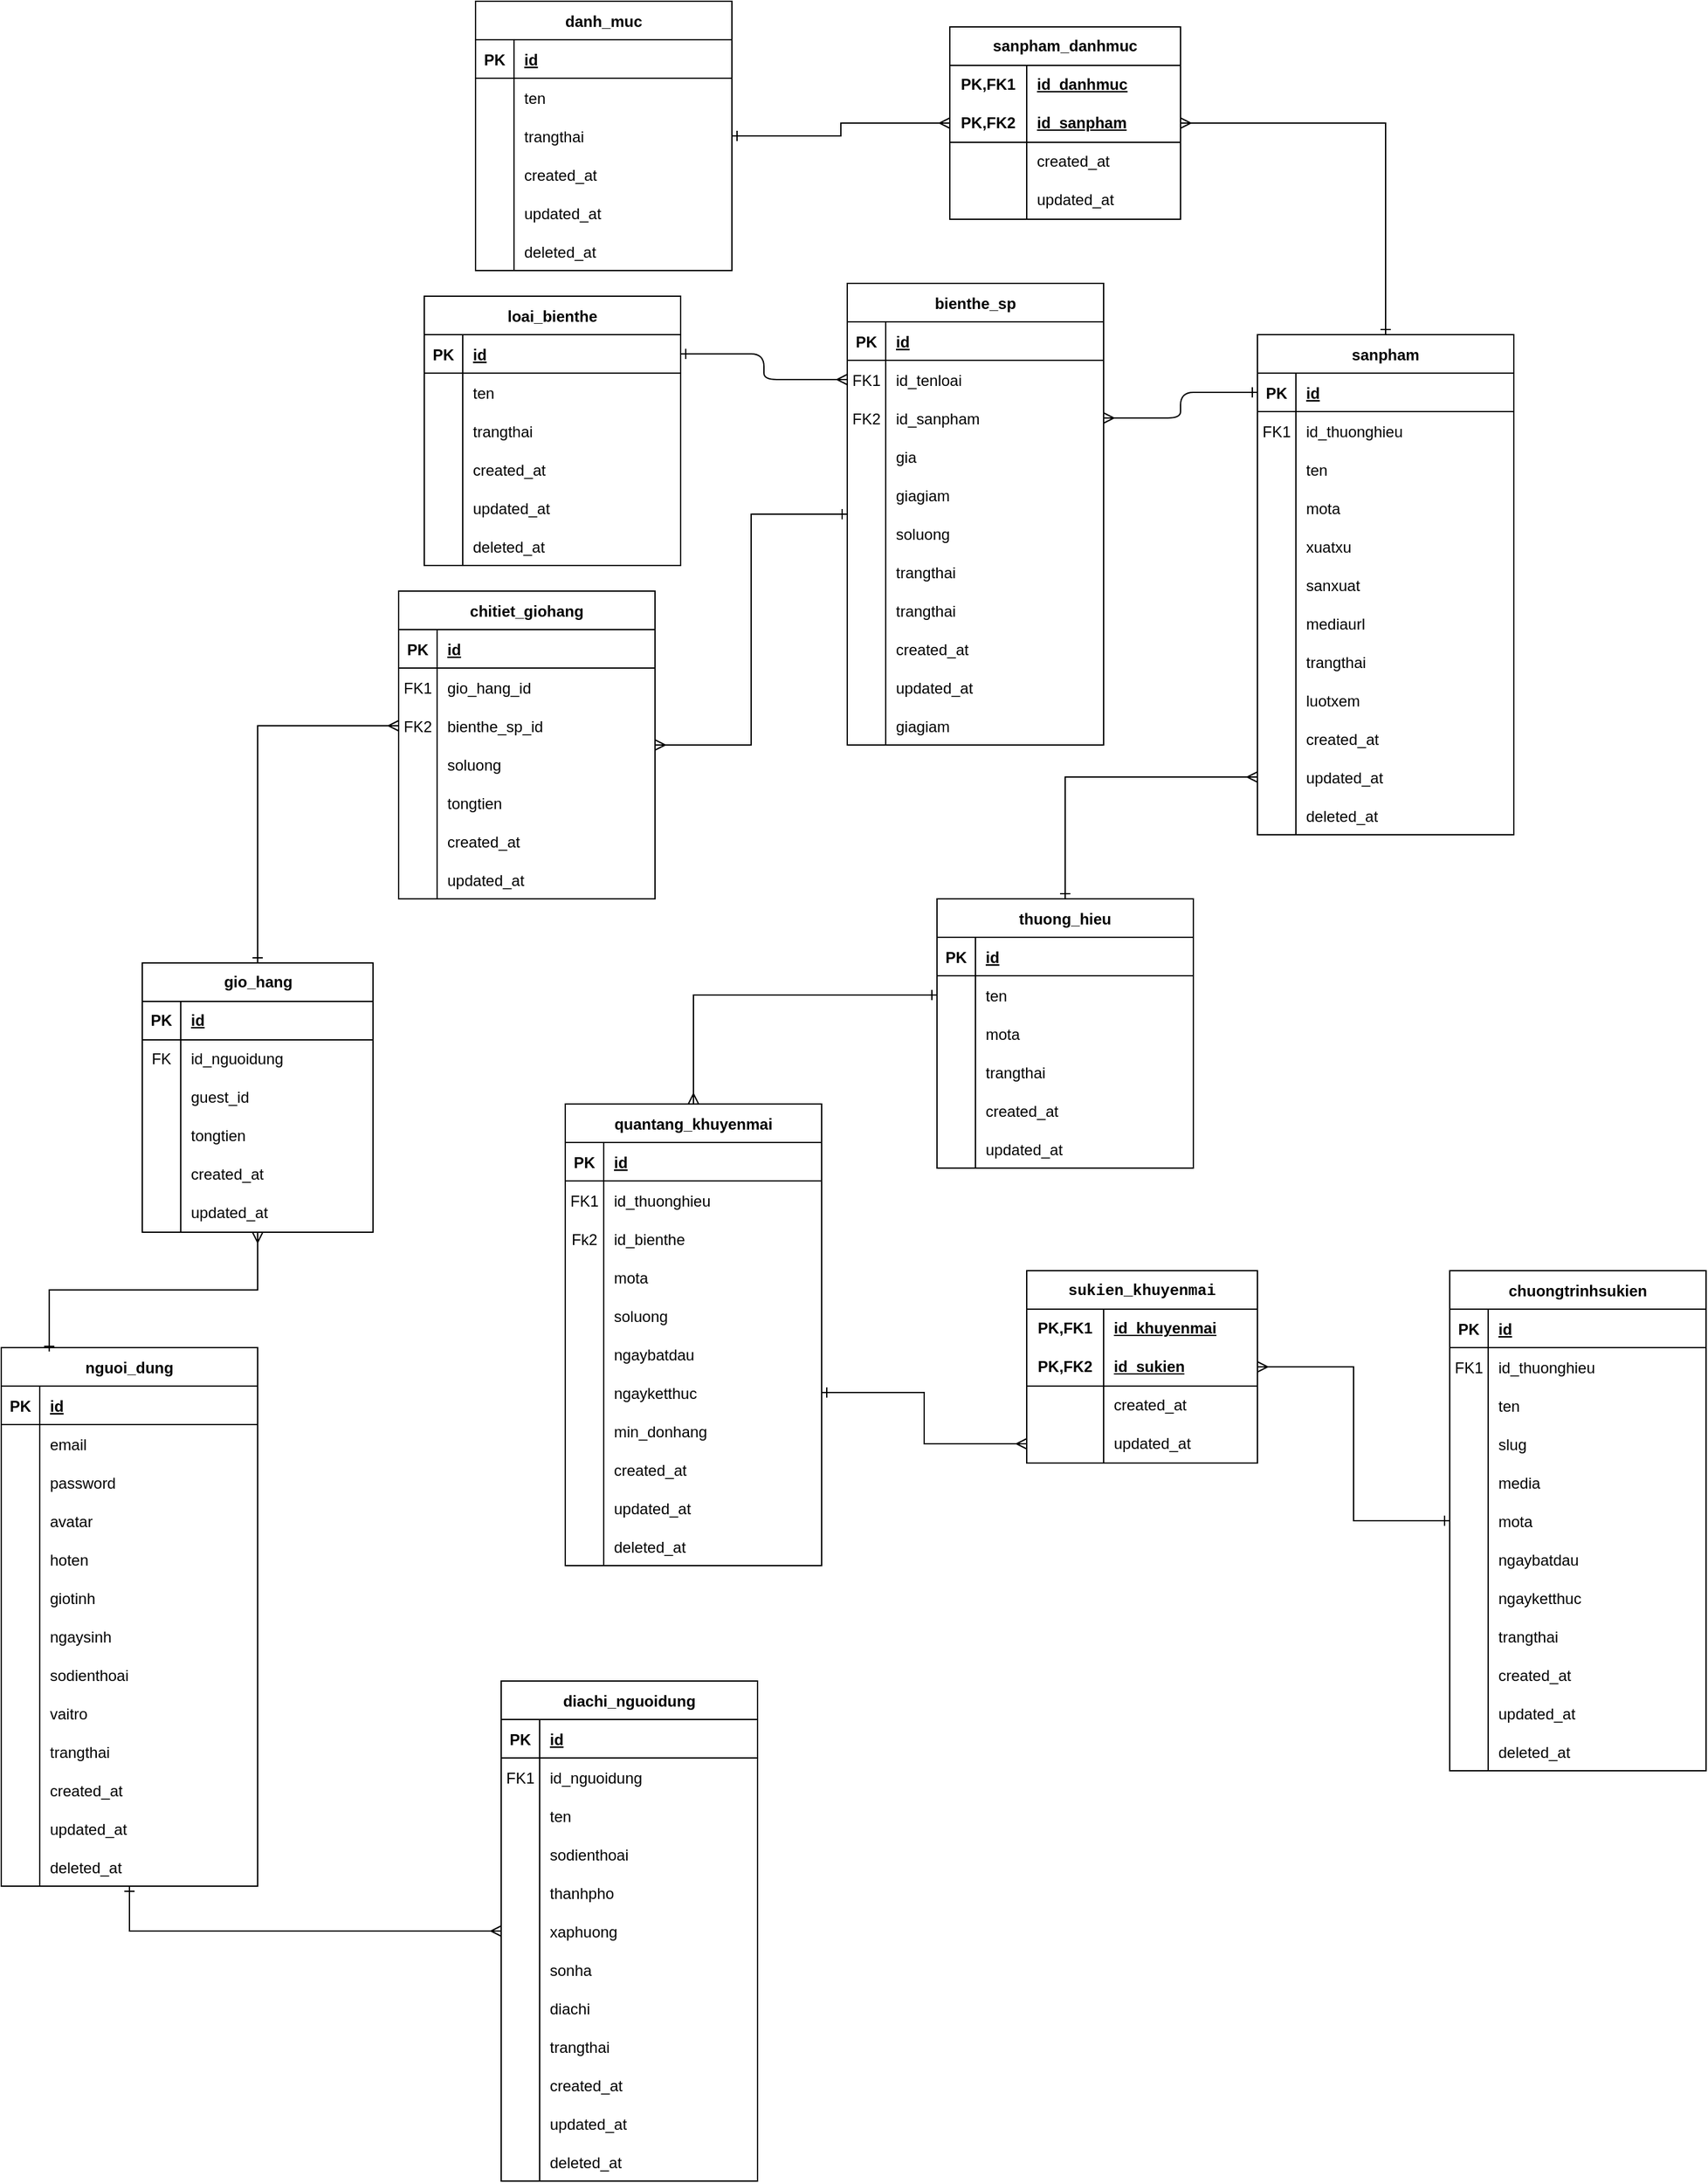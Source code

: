 <mxfile version="28.2.5">
  <diagram id="R2lEEEUBdFMjLlhIrx00" name="Page-1">
    <mxGraphModel dx="2239" dy="1803" grid="1" gridSize="10" guides="1" tooltips="1" connect="1" arrows="1" fold="1" page="1" pageScale="1" pageWidth="850" pageHeight="1100" math="0" shadow="0" extFonts="Permanent Marker^https://fonts.googleapis.com/css?family=Permanent+Marker">
      <root>
        <mxCell id="0" />
        <mxCell id="1" parent="0" />
        <mxCell id="OFfg4Ifkbmo_WRJsHrhS-290" style="edgeStyle=orthogonalEdgeStyle;rounded=0;orthogonalLoop=1;jettySize=auto;html=1;endArrow=ERmany;endFill=0;startArrow=ERone;startFill=0;" edge="1" parent="1" source="F8s_ypxJG8IFSC-97Zq5-119" target="F8s_ypxJG8IFSC-97Zq5-37">
          <mxGeometry relative="1" as="geometry" />
        </mxCell>
        <mxCell id="F8s_ypxJG8IFSC-97Zq5-119" value="thuong_hieu" style="shape=table;startSize=30;container=1;collapsible=1;childLayout=tableLayout;fixedRows=1;rowLines=0;fontStyle=1;align=center;resizeLast=1;" parent="1" vertex="1">
          <mxGeometry x="-50" y="560" width="200" height="210" as="geometry" />
        </mxCell>
        <mxCell id="F8s_ypxJG8IFSC-97Zq5-120" value="" style="shape=partialRectangle;collapsible=0;dropTarget=0;pointerEvents=0;fillColor=none;points=[[0,0.5],[1,0.5]];portConstraint=eastwest;top=0;left=0;right=0;bottom=1;" parent="F8s_ypxJG8IFSC-97Zq5-119" vertex="1">
          <mxGeometry y="30" width="200" height="30" as="geometry" />
        </mxCell>
        <mxCell id="F8s_ypxJG8IFSC-97Zq5-121" value="PK" style="shape=partialRectangle;overflow=hidden;connectable=0;fillColor=none;top=0;left=0;bottom=0;right=0;fontStyle=1;" parent="F8s_ypxJG8IFSC-97Zq5-120" vertex="1">
          <mxGeometry width="30" height="30" as="geometry">
            <mxRectangle width="30" height="30" as="alternateBounds" />
          </mxGeometry>
        </mxCell>
        <mxCell id="F8s_ypxJG8IFSC-97Zq5-122" value="id" style="shape=partialRectangle;overflow=hidden;connectable=0;fillColor=none;top=0;left=0;bottom=0;right=0;align=left;spacingLeft=6;fontStyle=5;" parent="F8s_ypxJG8IFSC-97Zq5-120" vertex="1">
          <mxGeometry x="30" width="170" height="30" as="geometry">
            <mxRectangle width="170" height="30" as="alternateBounds" />
          </mxGeometry>
        </mxCell>
        <mxCell id="F8s_ypxJG8IFSC-97Zq5-123" value="" style="shape=partialRectangle;collapsible=0;dropTarget=0;pointerEvents=0;fillColor=none;points=[[0,0.5],[1,0.5]];portConstraint=eastwest;top=0;left=0;right=0;bottom=0;" parent="F8s_ypxJG8IFSC-97Zq5-119" vertex="1">
          <mxGeometry y="60" width="200" height="30" as="geometry" />
        </mxCell>
        <mxCell id="F8s_ypxJG8IFSC-97Zq5-124" value="" style="shape=partialRectangle;overflow=hidden;connectable=0;fillColor=none;top=0;left=0;bottom=0;right=0;" parent="F8s_ypxJG8IFSC-97Zq5-123" vertex="1">
          <mxGeometry width="30" height="30" as="geometry">
            <mxRectangle width="30" height="30" as="alternateBounds" />
          </mxGeometry>
        </mxCell>
        <mxCell id="F8s_ypxJG8IFSC-97Zq5-125" value="ten " style="shape=partialRectangle;overflow=hidden;connectable=0;fillColor=none;top=0;left=0;bottom=0;right=0;align=left;spacingLeft=6;" parent="F8s_ypxJG8IFSC-97Zq5-123" vertex="1">
          <mxGeometry x="30" width="170" height="30" as="geometry">
            <mxRectangle width="170" height="30" as="alternateBounds" />
          </mxGeometry>
        </mxCell>
        <mxCell id="F8s_ypxJG8IFSC-97Zq5-135" value="" style="shape=partialRectangle;collapsible=0;dropTarget=0;pointerEvents=0;fillColor=none;points=[[0,0.5],[1,0.5]];portConstraint=eastwest;top=0;left=0;right=0;bottom=0;" parent="F8s_ypxJG8IFSC-97Zq5-119" vertex="1">
          <mxGeometry y="90" width="200" height="30" as="geometry" />
        </mxCell>
        <mxCell id="F8s_ypxJG8IFSC-97Zq5-136" value="" style="shape=partialRectangle;overflow=hidden;connectable=0;fillColor=none;top=0;left=0;bottom=0;right=0;" parent="F8s_ypxJG8IFSC-97Zq5-135" vertex="1">
          <mxGeometry width="30" height="30" as="geometry">
            <mxRectangle width="30" height="30" as="alternateBounds" />
          </mxGeometry>
        </mxCell>
        <mxCell id="F8s_ypxJG8IFSC-97Zq5-137" value="mota" style="shape=partialRectangle;overflow=hidden;connectable=0;fillColor=none;top=0;left=0;bottom=0;right=0;align=left;spacingLeft=6;" parent="F8s_ypxJG8IFSC-97Zq5-135" vertex="1">
          <mxGeometry x="30" width="170" height="30" as="geometry">
            <mxRectangle width="170" height="30" as="alternateBounds" />
          </mxGeometry>
        </mxCell>
        <mxCell id="F8s_ypxJG8IFSC-97Zq5-138" value="" style="shape=partialRectangle;collapsible=0;dropTarget=0;pointerEvents=0;fillColor=none;points=[[0,0.5],[1,0.5]];portConstraint=eastwest;top=0;left=0;right=0;bottom=0;" parent="F8s_ypxJG8IFSC-97Zq5-119" vertex="1">
          <mxGeometry y="120" width="200" height="30" as="geometry" />
        </mxCell>
        <mxCell id="F8s_ypxJG8IFSC-97Zq5-139" value="" style="shape=partialRectangle;overflow=hidden;connectable=0;fillColor=none;top=0;left=0;bottom=0;right=0;" parent="F8s_ypxJG8IFSC-97Zq5-138" vertex="1">
          <mxGeometry width="30" height="30" as="geometry">
            <mxRectangle width="30" height="30" as="alternateBounds" />
          </mxGeometry>
        </mxCell>
        <mxCell id="F8s_ypxJG8IFSC-97Zq5-140" value="trangthai" style="shape=partialRectangle;overflow=hidden;connectable=0;fillColor=none;top=0;left=0;bottom=0;right=0;align=left;spacingLeft=6;" parent="F8s_ypxJG8IFSC-97Zq5-138" vertex="1">
          <mxGeometry x="30" width="170" height="30" as="geometry">
            <mxRectangle width="170" height="30" as="alternateBounds" />
          </mxGeometry>
        </mxCell>
        <mxCell id="F8s_ypxJG8IFSC-97Zq5-126" value="" style="shape=partialRectangle;collapsible=0;dropTarget=0;pointerEvents=0;fillColor=none;points=[[0,0.5],[1,0.5]];portConstraint=eastwest;top=0;left=0;right=0;bottom=0;" parent="F8s_ypxJG8IFSC-97Zq5-119" vertex="1">
          <mxGeometry y="150" width="200" height="30" as="geometry" />
        </mxCell>
        <mxCell id="F8s_ypxJG8IFSC-97Zq5-127" value="" style="shape=partialRectangle;overflow=hidden;connectable=0;fillColor=none;top=0;left=0;bottom=0;right=0;" parent="F8s_ypxJG8IFSC-97Zq5-126" vertex="1">
          <mxGeometry width="30" height="30" as="geometry">
            <mxRectangle width="30" height="30" as="alternateBounds" />
          </mxGeometry>
        </mxCell>
        <mxCell id="F8s_ypxJG8IFSC-97Zq5-128" value="created_at" style="shape=partialRectangle;overflow=hidden;connectable=0;fillColor=none;top=0;left=0;bottom=0;right=0;align=left;spacingLeft=6;" parent="F8s_ypxJG8IFSC-97Zq5-126" vertex="1">
          <mxGeometry x="30" width="170" height="30" as="geometry">
            <mxRectangle width="170" height="30" as="alternateBounds" />
          </mxGeometry>
        </mxCell>
        <mxCell id="F8s_ypxJG8IFSC-97Zq5-129" value="" style="shape=partialRectangle;collapsible=0;dropTarget=0;pointerEvents=0;fillColor=none;points=[[0,0.5],[1,0.5]];portConstraint=eastwest;top=0;left=0;right=0;bottom=0;" parent="F8s_ypxJG8IFSC-97Zq5-119" vertex="1">
          <mxGeometry y="180" width="200" height="30" as="geometry" />
        </mxCell>
        <mxCell id="F8s_ypxJG8IFSC-97Zq5-130" value="" style="shape=partialRectangle;overflow=hidden;connectable=0;fillColor=none;top=0;left=0;bottom=0;right=0;" parent="F8s_ypxJG8IFSC-97Zq5-129" vertex="1">
          <mxGeometry width="30" height="30" as="geometry">
            <mxRectangle width="30" height="30" as="alternateBounds" />
          </mxGeometry>
        </mxCell>
        <mxCell id="F8s_ypxJG8IFSC-97Zq5-131" value="updated_at" style="shape=partialRectangle;overflow=hidden;connectable=0;fillColor=none;top=0;left=0;bottom=0;right=0;align=left;spacingLeft=6;" parent="F8s_ypxJG8IFSC-97Zq5-129" vertex="1">
          <mxGeometry x="30" width="170" height="30" as="geometry">
            <mxRectangle width="170" height="30" as="alternateBounds" />
          </mxGeometry>
        </mxCell>
        <mxCell id="OFfg4Ifkbmo_WRJsHrhS-289" style="edgeStyle=orthogonalEdgeStyle;rounded=0;orthogonalLoop=1;jettySize=auto;html=1;startArrow=ERmany;startFill=0;endArrow=ERone;endFill=0;" edge="1" parent="1" source="OFfg4Ifkbmo_WRJsHrhS-116" target="F8s_ypxJG8IFSC-97Zq5-123">
          <mxGeometry relative="1" as="geometry" />
        </mxCell>
        <mxCell id="OFfg4Ifkbmo_WRJsHrhS-116" value="quantang_khuyenmai" style="shape=table;startSize=30;container=1;collapsible=1;childLayout=tableLayout;fixedRows=1;rowLines=0;fontStyle=1;align=center;resizeLast=1;" vertex="1" parent="1">
          <mxGeometry x="-340" y="720" width="200" height="360" as="geometry" />
        </mxCell>
        <mxCell id="OFfg4Ifkbmo_WRJsHrhS-117" value="" style="shape=partialRectangle;collapsible=0;dropTarget=0;pointerEvents=0;fillColor=none;points=[[0,0.5],[1,0.5]];portConstraint=eastwest;top=0;left=0;right=0;bottom=1;" vertex="1" parent="OFfg4Ifkbmo_WRJsHrhS-116">
          <mxGeometry y="30" width="200" height="30" as="geometry" />
        </mxCell>
        <mxCell id="OFfg4Ifkbmo_WRJsHrhS-118" value="PK" style="shape=partialRectangle;overflow=hidden;connectable=0;fillColor=none;top=0;left=0;bottom=0;right=0;fontStyle=1;" vertex="1" parent="OFfg4Ifkbmo_WRJsHrhS-117">
          <mxGeometry width="30" height="30" as="geometry">
            <mxRectangle width="30" height="30" as="alternateBounds" />
          </mxGeometry>
        </mxCell>
        <mxCell id="OFfg4Ifkbmo_WRJsHrhS-119" value="id" style="shape=partialRectangle;overflow=hidden;connectable=0;fillColor=none;top=0;left=0;bottom=0;right=0;align=left;spacingLeft=6;fontStyle=5;" vertex="1" parent="OFfg4Ifkbmo_WRJsHrhS-117">
          <mxGeometry x="30" width="170" height="30" as="geometry">
            <mxRectangle width="170" height="30" as="alternateBounds" />
          </mxGeometry>
        </mxCell>
        <mxCell id="OFfg4Ifkbmo_WRJsHrhS-120" value="" style="shape=partialRectangle;collapsible=0;dropTarget=0;pointerEvents=0;fillColor=none;points=[[0,0.5],[1,0.5]];portConstraint=eastwest;top=0;left=0;right=0;bottom=0;" vertex="1" parent="OFfg4Ifkbmo_WRJsHrhS-116">
          <mxGeometry y="60" width="200" height="30" as="geometry" />
        </mxCell>
        <mxCell id="OFfg4Ifkbmo_WRJsHrhS-121" value="FK1" style="shape=partialRectangle;overflow=hidden;connectable=0;fillColor=none;top=0;left=0;bottom=0;right=0;" vertex="1" parent="OFfg4Ifkbmo_WRJsHrhS-120">
          <mxGeometry width="30" height="30" as="geometry">
            <mxRectangle width="30" height="30" as="alternateBounds" />
          </mxGeometry>
        </mxCell>
        <mxCell id="OFfg4Ifkbmo_WRJsHrhS-122" value="id_thuonghieu" style="shape=partialRectangle;overflow=hidden;connectable=0;fillColor=none;top=0;left=0;bottom=0;right=0;align=left;spacingLeft=6;" vertex="1" parent="OFfg4Ifkbmo_WRJsHrhS-120">
          <mxGeometry x="30" width="170" height="30" as="geometry">
            <mxRectangle width="170" height="30" as="alternateBounds" />
          </mxGeometry>
        </mxCell>
        <mxCell id="OFfg4Ifkbmo_WRJsHrhS-123" value="" style="shape=partialRectangle;collapsible=0;dropTarget=0;pointerEvents=0;fillColor=none;points=[[0,0.5],[1,0.5]];portConstraint=eastwest;top=0;left=0;right=0;bottom=0;" vertex="1" parent="OFfg4Ifkbmo_WRJsHrhS-116">
          <mxGeometry y="90" width="200" height="30" as="geometry" />
        </mxCell>
        <mxCell id="OFfg4Ifkbmo_WRJsHrhS-124" value="Fk2" style="shape=partialRectangle;overflow=hidden;connectable=0;fillColor=none;top=0;left=0;bottom=0;right=0;" vertex="1" parent="OFfg4Ifkbmo_WRJsHrhS-123">
          <mxGeometry width="30" height="30" as="geometry">
            <mxRectangle width="30" height="30" as="alternateBounds" />
          </mxGeometry>
        </mxCell>
        <mxCell id="OFfg4Ifkbmo_WRJsHrhS-125" value="id_bienthe" style="shape=partialRectangle;overflow=hidden;connectable=0;fillColor=none;top=0;left=0;bottom=0;right=0;align=left;spacingLeft=6;" vertex="1" parent="OFfg4Ifkbmo_WRJsHrhS-123">
          <mxGeometry x="30" width="170" height="30" as="geometry">
            <mxRectangle width="170" height="30" as="alternateBounds" />
          </mxGeometry>
        </mxCell>
        <mxCell id="OFfg4Ifkbmo_WRJsHrhS-126" value="" style="shape=partialRectangle;collapsible=0;dropTarget=0;pointerEvents=0;fillColor=none;points=[[0,0.5],[1,0.5]];portConstraint=eastwest;top=0;left=0;right=0;bottom=0;" vertex="1" parent="OFfg4Ifkbmo_WRJsHrhS-116">
          <mxGeometry y="120" width="200" height="30" as="geometry" />
        </mxCell>
        <mxCell id="OFfg4Ifkbmo_WRJsHrhS-127" value="" style="shape=partialRectangle;overflow=hidden;connectable=0;fillColor=none;top=0;left=0;bottom=0;right=0;" vertex="1" parent="OFfg4Ifkbmo_WRJsHrhS-126">
          <mxGeometry width="30" height="30" as="geometry">
            <mxRectangle width="30" height="30" as="alternateBounds" />
          </mxGeometry>
        </mxCell>
        <mxCell id="OFfg4Ifkbmo_WRJsHrhS-128" value="mota" style="shape=partialRectangle;overflow=hidden;connectable=0;fillColor=none;top=0;left=0;bottom=0;right=0;align=left;spacingLeft=6;" vertex="1" parent="OFfg4Ifkbmo_WRJsHrhS-126">
          <mxGeometry x="30" width="170" height="30" as="geometry">
            <mxRectangle width="170" height="30" as="alternateBounds" />
          </mxGeometry>
        </mxCell>
        <mxCell id="OFfg4Ifkbmo_WRJsHrhS-129" value="" style="shape=partialRectangle;collapsible=0;dropTarget=0;pointerEvents=0;fillColor=none;points=[[0,0.5],[1,0.5]];portConstraint=eastwest;top=0;left=0;right=0;bottom=0;" vertex="1" parent="OFfg4Ifkbmo_WRJsHrhS-116">
          <mxGeometry y="150" width="200" height="30" as="geometry" />
        </mxCell>
        <mxCell id="OFfg4Ifkbmo_WRJsHrhS-130" value="" style="shape=partialRectangle;overflow=hidden;connectable=0;fillColor=none;top=0;left=0;bottom=0;right=0;" vertex="1" parent="OFfg4Ifkbmo_WRJsHrhS-129">
          <mxGeometry width="30" height="30" as="geometry">
            <mxRectangle width="30" height="30" as="alternateBounds" />
          </mxGeometry>
        </mxCell>
        <mxCell id="OFfg4Ifkbmo_WRJsHrhS-131" value="soluong" style="shape=partialRectangle;overflow=hidden;connectable=0;fillColor=none;top=0;left=0;bottom=0;right=0;align=left;spacingLeft=6;" vertex="1" parent="OFfg4Ifkbmo_WRJsHrhS-129">
          <mxGeometry x="30" width="170" height="30" as="geometry">
            <mxRectangle width="170" height="30" as="alternateBounds" />
          </mxGeometry>
        </mxCell>
        <mxCell id="OFfg4Ifkbmo_WRJsHrhS-132" value="" style="shape=partialRectangle;collapsible=0;dropTarget=0;pointerEvents=0;fillColor=none;points=[[0,0.5],[1,0.5]];portConstraint=eastwest;top=0;left=0;right=0;bottom=0;" vertex="1" parent="OFfg4Ifkbmo_WRJsHrhS-116">
          <mxGeometry y="180" width="200" height="30" as="geometry" />
        </mxCell>
        <mxCell id="OFfg4Ifkbmo_WRJsHrhS-133" value="" style="shape=partialRectangle;overflow=hidden;connectable=0;fillColor=none;top=0;left=0;bottom=0;right=0;" vertex="1" parent="OFfg4Ifkbmo_WRJsHrhS-132">
          <mxGeometry width="30" height="30" as="geometry">
            <mxRectangle width="30" height="30" as="alternateBounds" />
          </mxGeometry>
        </mxCell>
        <mxCell id="OFfg4Ifkbmo_WRJsHrhS-134" value="ngaybatdau" style="shape=partialRectangle;overflow=hidden;connectable=0;fillColor=none;top=0;left=0;bottom=0;right=0;align=left;spacingLeft=6;" vertex="1" parent="OFfg4Ifkbmo_WRJsHrhS-132">
          <mxGeometry x="30" width="170" height="30" as="geometry">
            <mxRectangle width="170" height="30" as="alternateBounds" />
          </mxGeometry>
        </mxCell>
        <mxCell id="OFfg4Ifkbmo_WRJsHrhS-135" value="" style="shape=partialRectangle;collapsible=0;dropTarget=0;pointerEvents=0;fillColor=none;points=[[0,0.5],[1,0.5]];portConstraint=eastwest;top=0;left=0;right=0;bottom=0;" vertex="1" parent="OFfg4Ifkbmo_WRJsHrhS-116">
          <mxGeometry y="210" width="200" height="30" as="geometry" />
        </mxCell>
        <mxCell id="OFfg4Ifkbmo_WRJsHrhS-136" value="" style="shape=partialRectangle;overflow=hidden;connectable=0;fillColor=none;top=0;left=0;bottom=0;right=0;" vertex="1" parent="OFfg4Ifkbmo_WRJsHrhS-135">
          <mxGeometry width="30" height="30" as="geometry">
            <mxRectangle width="30" height="30" as="alternateBounds" />
          </mxGeometry>
        </mxCell>
        <mxCell id="OFfg4Ifkbmo_WRJsHrhS-137" value="ngayketthuc" style="shape=partialRectangle;overflow=hidden;connectable=0;fillColor=none;top=0;left=0;bottom=0;right=0;align=left;spacingLeft=6;" vertex="1" parent="OFfg4Ifkbmo_WRJsHrhS-135">
          <mxGeometry x="30" width="170" height="30" as="geometry">
            <mxRectangle width="170" height="30" as="alternateBounds" />
          </mxGeometry>
        </mxCell>
        <mxCell id="OFfg4Ifkbmo_WRJsHrhS-138" value="" style="shape=partialRectangle;collapsible=0;dropTarget=0;pointerEvents=0;fillColor=none;points=[[0,0.5],[1,0.5]];portConstraint=eastwest;top=0;left=0;right=0;bottom=0;" vertex="1" parent="OFfg4Ifkbmo_WRJsHrhS-116">
          <mxGeometry y="240" width="200" height="30" as="geometry" />
        </mxCell>
        <mxCell id="OFfg4Ifkbmo_WRJsHrhS-139" value="" style="shape=partialRectangle;overflow=hidden;connectable=0;fillColor=none;top=0;left=0;bottom=0;right=0;" vertex="1" parent="OFfg4Ifkbmo_WRJsHrhS-138">
          <mxGeometry width="30" height="30" as="geometry">
            <mxRectangle width="30" height="30" as="alternateBounds" />
          </mxGeometry>
        </mxCell>
        <mxCell id="OFfg4Ifkbmo_WRJsHrhS-140" value="min_donhang" style="shape=partialRectangle;overflow=hidden;connectable=0;fillColor=none;top=0;left=0;bottom=0;right=0;align=left;spacingLeft=6;" vertex="1" parent="OFfg4Ifkbmo_WRJsHrhS-138">
          <mxGeometry x="30" width="170" height="30" as="geometry">
            <mxRectangle width="170" height="30" as="alternateBounds" />
          </mxGeometry>
        </mxCell>
        <mxCell id="OFfg4Ifkbmo_WRJsHrhS-141" value="" style="shape=partialRectangle;collapsible=0;dropTarget=0;pointerEvents=0;fillColor=none;points=[[0,0.5],[1,0.5]];portConstraint=eastwest;top=0;left=0;right=0;bottom=0;" vertex="1" parent="OFfg4Ifkbmo_WRJsHrhS-116">
          <mxGeometry y="270" width="200" height="30" as="geometry" />
        </mxCell>
        <mxCell id="OFfg4Ifkbmo_WRJsHrhS-142" value="" style="shape=partialRectangle;overflow=hidden;connectable=0;fillColor=none;top=0;left=0;bottom=0;right=0;" vertex="1" parent="OFfg4Ifkbmo_WRJsHrhS-141">
          <mxGeometry width="30" height="30" as="geometry">
            <mxRectangle width="30" height="30" as="alternateBounds" />
          </mxGeometry>
        </mxCell>
        <mxCell id="OFfg4Ifkbmo_WRJsHrhS-143" value="created_at" style="shape=partialRectangle;overflow=hidden;connectable=0;fillColor=none;top=0;left=0;bottom=0;right=0;align=left;spacingLeft=6;strokeColor=inherit;" vertex="1" parent="OFfg4Ifkbmo_WRJsHrhS-141">
          <mxGeometry x="30" width="170" height="30" as="geometry">
            <mxRectangle width="170" height="30" as="alternateBounds" />
          </mxGeometry>
        </mxCell>
        <mxCell id="OFfg4Ifkbmo_WRJsHrhS-144" value="" style="shape=partialRectangle;collapsible=0;dropTarget=0;pointerEvents=0;fillColor=none;points=[[0,0.5],[1,0.5]];portConstraint=eastwest;top=0;left=0;right=0;bottom=0;" vertex="1" parent="OFfg4Ifkbmo_WRJsHrhS-116">
          <mxGeometry y="300" width="200" height="30" as="geometry" />
        </mxCell>
        <mxCell id="OFfg4Ifkbmo_WRJsHrhS-145" value="" style="shape=partialRectangle;overflow=hidden;connectable=0;fillColor=none;top=0;left=0;bottom=0;right=0;" vertex="1" parent="OFfg4Ifkbmo_WRJsHrhS-144">
          <mxGeometry width="30" height="30" as="geometry">
            <mxRectangle width="30" height="30" as="alternateBounds" />
          </mxGeometry>
        </mxCell>
        <mxCell id="OFfg4Ifkbmo_WRJsHrhS-146" value="updated_at" style="shape=partialRectangle;overflow=hidden;connectable=0;fillColor=none;top=0;left=0;bottom=0;right=0;align=left;spacingLeft=6;" vertex="1" parent="OFfg4Ifkbmo_WRJsHrhS-144">
          <mxGeometry x="30" width="170" height="30" as="geometry">
            <mxRectangle width="170" height="30" as="alternateBounds" />
          </mxGeometry>
        </mxCell>
        <mxCell id="OFfg4Ifkbmo_WRJsHrhS-147" value="" style="shape=partialRectangle;collapsible=0;dropTarget=0;pointerEvents=0;fillColor=none;points=[[0,0.5],[1,0.5]];portConstraint=eastwest;top=0;left=0;right=0;bottom=0;" vertex="1" parent="OFfg4Ifkbmo_WRJsHrhS-116">
          <mxGeometry y="330" width="200" height="30" as="geometry" />
        </mxCell>
        <mxCell id="OFfg4Ifkbmo_WRJsHrhS-148" value="" style="shape=partialRectangle;overflow=hidden;connectable=0;fillColor=none;top=0;left=0;bottom=0;right=0;" vertex="1" parent="OFfg4Ifkbmo_WRJsHrhS-147">
          <mxGeometry width="30" height="30" as="geometry">
            <mxRectangle width="30" height="30" as="alternateBounds" />
          </mxGeometry>
        </mxCell>
        <mxCell id="OFfg4Ifkbmo_WRJsHrhS-149" value="deleted_at" style="shape=partialRectangle;overflow=hidden;connectable=0;fillColor=none;top=0;left=0;bottom=0;right=0;align=left;spacingLeft=6;" vertex="1" parent="OFfg4Ifkbmo_WRJsHrhS-147">
          <mxGeometry x="30" width="170" height="30" as="geometry">
            <mxRectangle width="170" height="30" as="alternateBounds" />
          </mxGeometry>
        </mxCell>
        <mxCell id="C-vyLk0tnHw3VtMMgP7b-2" value="sanpham" style="shape=table;startSize=30;container=1;collapsible=1;childLayout=tableLayout;fixedRows=1;rowLines=0;fontStyle=1;align=center;resizeLast=1;" parent="1" vertex="1">
          <mxGeometry x="200" y="120" width="200" height="390" as="geometry" />
        </mxCell>
        <mxCell id="C-vyLk0tnHw3VtMMgP7b-3" value="" style="shape=partialRectangle;collapsible=0;dropTarget=0;pointerEvents=0;fillColor=none;points=[[0,0.5],[1,0.5]];portConstraint=eastwest;top=0;left=0;right=0;bottom=1;" parent="C-vyLk0tnHw3VtMMgP7b-2" vertex="1">
          <mxGeometry y="30" width="200" height="30" as="geometry" />
        </mxCell>
        <mxCell id="C-vyLk0tnHw3VtMMgP7b-4" value="PK" style="shape=partialRectangle;overflow=hidden;connectable=0;fillColor=none;top=0;left=0;bottom=0;right=0;fontStyle=1;" parent="C-vyLk0tnHw3VtMMgP7b-3" vertex="1">
          <mxGeometry width="30" height="30" as="geometry">
            <mxRectangle width="30" height="30" as="alternateBounds" />
          </mxGeometry>
        </mxCell>
        <mxCell id="C-vyLk0tnHw3VtMMgP7b-5" value="id" style="shape=partialRectangle;overflow=hidden;connectable=0;fillColor=none;top=0;left=0;bottom=0;right=0;align=left;spacingLeft=6;fontStyle=5;" parent="C-vyLk0tnHw3VtMMgP7b-3" vertex="1">
          <mxGeometry x="30" width="170" height="30" as="geometry">
            <mxRectangle width="170" height="30" as="alternateBounds" />
          </mxGeometry>
        </mxCell>
        <mxCell id="C-vyLk0tnHw3VtMMgP7b-6" value="" style="shape=partialRectangle;collapsible=0;dropTarget=0;pointerEvents=0;fillColor=none;points=[[0,0.5],[1,0.5]];portConstraint=eastwest;top=0;left=0;right=0;bottom=0;" parent="C-vyLk0tnHw3VtMMgP7b-2" vertex="1">
          <mxGeometry y="60" width="200" height="30" as="geometry" />
        </mxCell>
        <mxCell id="C-vyLk0tnHw3VtMMgP7b-7" value="FK1" style="shape=partialRectangle;overflow=hidden;connectable=0;fillColor=none;top=0;left=0;bottom=0;right=0;" parent="C-vyLk0tnHw3VtMMgP7b-6" vertex="1">
          <mxGeometry width="30" height="30" as="geometry">
            <mxRectangle width="30" height="30" as="alternateBounds" />
          </mxGeometry>
        </mxCell>
        <mxCell id="C-vyLk0tnHw3VtMMgP7b-8" value="id_thuonghieu" style="shape=partialRectangle;overflow=hidden;connectable=0;fillColor=none;top=0;left=0;bottom=0;right=0;align=left;spacingLeft=6;" parent="C-vyLk0tnHw3VtMMgP7b-6" vertex="1">
          <mxGeometry x="30" width="170" height="30" as="geometry">
            <mxRectangle width="170" height="30" as="alternateBounds" />
          </mxGeometry>
        </mxCell>
        <mxCell id="C-vyLk0tnHw3VtMMgP7b-9" value="" style="shape=partialRectangle;collapsible=0;dropTarget=0;pointerEvents=0;fillColor=none;points=[[0,0.5],[1,0.5]];portConstraint=eastwest;top=0;left=0;right=0;bottom=0;" parent="C-vyLk0tnHw3VtMMgP7b-2" vertex="1">
          <mxGeometry y="90" width="200" height="30" as="geometry" />
        </mxCell>
        <mxCell id="C-vyLk0tnHw3VtMMgP7b-10" value="" style="shape=partialRectangle;overflow=hidden;connectable=0;fillColor=none;top=0;left=0;bottom=0;right=0;" parent="C-vyLk0tnHw3VtMMgP7b-9" vertex="1">
          <mxGeometry width="30" height="30" as="geometry">
            <mxRectangle width="30" height="30" as="alternateBounds" />
          </mxGeometry>
        </mxCell>
        <mxCell id="C-vyLk0tnHw3VtMMgP7b-11" value="ten" style="shape=partialRectangle;overflow=hidden;connectable=0;fillColor=none;top=0;left=0;bottom=0;right=0;align=left;spacingLeft=6;" parent="C-vyLk0tnHw3VtMMgP7b-9" vertex="1">
          <mxGeometry x="30" width="170" height="30" as="geometry">
            <mxRectangle width="170" height="30" as="alternateBounds" />
          </mxGeometry>
        </mxCell>
        <mxCell id="F8s_ypxJG8IFSC-97Zq5-13" value="" style="shape=partialRectangle;collapsible=0;dropTarget=0;pointerEvents=0;fillColor=none;points=[[0,0.5],[1,0.5]];portConstraint=eastwest;top=0;left=0;right=0;bottom=0;" parent="C-vyLk0tnHw3VtMMgP7b-2" vertex="1">
          <mxGeometry y="120" width="200" height="30" as="geometry" />
        </mxCell>
        <mxCell id="F8s_ypxJG8IFSC-97Zq5-14" value="" style="shape=partialRectangle;overflow=hidden;connectable=0;fillColor=none;top=0;left=0;bottom=0;right=0;" parent="F8s_ypxJG8IFSC-97Zq5-13" vertex="1">
          <mxGeometry width="30" height="30" as="geometry">
            <mxRectangle width="30" height="30" as="alternateBounds" />
          </mxGeometry>
        </mxCell>
        <mxCell id="F8s_ypxJG8IFSC-97Zq5-15" value="mota" style="shape=partialRectangle;overflow=hidden;connectable=0;fillColor=none;top=0;left=0;bottom=0;right=0;align=left;spacingLeft=6;" parent="F8s_ypxJG8IFSC-97Zq5-13" vertex="1">
          <mxGeometry x="30" width="170" height="30" as="geometry">
            <mxRectangle width="170" height="30" as="alternateBounds" />
          </mxGeometry>
        </mxCell>
        <mxCell id="F8s_ypxJG8IFSC-97Zq5-16" value="" style="shape=partialRectangle;collapsible=0;dropTarget=0;pointerEvents=0;fillColor=none;points=[[0,0.5],[1,0.5]];portConstraint=eastwest;top=0;left=0;right=0;bottom=0;" parent="C-vyLk0tnHw3VtMMgP7b-2" vertex="1">
          <mxGeometry y="150" width="200" height="30" as="geometry" />
        </mxCell>
        <mxCell id="F8s_ypxJG8IFSC-97Zq5-17" value="" style="shape=partialRectangle;overflow=hidden;connectable=0;fillColor=none;top=0;left=0;bottom=0;right=0;" parent="F8s_ypxJG8IFSC-97Zq5-16" vertex="1">
          <mxGeometry width="30" height="30" as="geometry">
            <mxRectangle width="30" height="30" as="alternateBounds" />
          </mxGeometry>
        </mxCell>
        <mxCell id="F8s_ypxJG8IFSC-97Zq5-18" value="xuatxu" style="shape=partialRectangle;overflow=hidden;connectable=0;fillColor=none;top=0;left=0;bottom=0;right=0;align=left;spacingLeft=6;" parent="F8s_ypxJG8IFSC-97Zq5-16" vertex="1">
          <mxGeometry x="30" width="170" height="30" as="geometry">
            <mxRectangle width="170" height="30" as="alternateBounds" />
          </mxGeometry>
        </mxCell>
        <mxCell id="F8s_ypxJG8IFSC-97Zq5-19" value="" style="shape=partialRectangle;collapsible=0;dropTarget=0;pointerEvents=0;fillColor=none;points=[[0,0.5],[1,0.5]];portConstraint=eastwest;top=0;left=0;right=0;bottom=0;" parent="C-vyLk0tnHw3VtMMgP7b-2" vertex="1">
          <mxGeometry y="180" width="200" height="30" as="geometry" />
        </mxCell>
        <mxCell id="F8s_ypxJG8IFSC-97Zq5-20" value="" style="shape=partialRectangle;overflow=hidden;connectable=0;fillColor=none;top=0;left=0;bottom=0;right=0;" parent="F8s_ypxJG8IFSC-97Zq5-19" vertex="1">
          <mxGeometry width="30" height="30" as="geometry">
            <mxRectangle width="30" height="30" as="alternateBounds" />
          </mxGeometry>
        </mxCell>
        <mxCell id="F8s_ypxJG8IFSC-97Zq5-21" value="sanxuat" style="shape=partialRectangle;overflow=hidden;connectable=0;fillColor=none;top=0;left=0;bottom=0;right=0;align=left;spacingLeft=6;" parent="F8s_ypxJG8IFSC-97Zq5-19" vertex="1">
          <mxGeometry x="30" width="170" height="30" as="geometry">
            <mxRectangle width="170" height="30" as="alternateBounds" />
          </mxGeometry>
        </mxCell>
        <mxCell id="F8s_ypxJG8IFSC-97Zq5-22" value="" style="shape=partialRectangle;collapsible=0;dropTarget=0;pointerEvents=0;fillColor=none;points=[[0,0.5],[1,0.5]];portConstraint=eastwest;top=0;left=0;right=0;bottom=0;" parent="C-vyLk0tnHw3VtMMgP7b-2" vertex="1">
          <mxGeometry y="210" width="200" height="30" as="geometry" />
        </mxCell>
        <mxCell id="F8s_ypxJG8IFSC-97Zq5-23" value="" style="shape=partialRectangle;overflow=hidden;connectable=0;fillColor=none;top=0;left=0;bottom=0;right=0;" parent="F8s_ypxJG8IFSC-97Zq5-22" vertex="1">
          <mxGeometry width="30" height="30" as="geometry">
            <mxRectangle width="30" height="30" as="alternateBounds" />
          </mxGeometry>
        </mxCell>
        <mxCell id="F8s_ypxJG8IFSC-97Zq5-24" value="mediaurl" style="shape=partialRectangle;overflow=hidden;connectable=0;fillColor=none;top=0;left=0;bottom=0;right=0;align=left;spacingLeft=6;" parent="F8s_ypxJG8IFSC-97Zq5-22" vertex="1">
          <mxGeometry x="30" width="170" height="30" as="geometry">
            <mxRectangle width="170" height="30" as="alternateBounds" />
          </mxGeometry>
        </mxCell>
        <mxCell id="F8s_ypxJG8IFSC-97Zq5-25" value="" style="shape=partialRectangle;collapsible=0;dropTarget=0;pointerEvents=0;fillColor=none;points=[[0,0.5],[1,0.5]];portConstraint=eastwest;top=0;left=0;right=0;bottom=0;" parent="C-vyLk0tnHw3VtMMgP7b-2" vertex="1">
          <mxGeometry y="240" width="200" height="30" as="geometry" />
        </mxCell>
        <mxCell id="F8s_ypxJG8IFSC-97Zq5-26" value="" style="shape=partialRectangle;overflow=hidden;connectable=0;fillColor=none;top=0;left=0;bottom=0;right=0;" parent="F8s_ypxJG8IFSC-97Zq5-25" vertex="1">
          <mxGeometry width="30" height="30" as="geometry">
            <mxRectangle width="30" height="30" as="alternateBounds" />
          </mxGeometry>
        </mxCell>
        <mxCell id="F8s_ypxJG8IFSC-97Zq5-27" value="trangthai" style="shape=partialRectangle;overflow=hidden;connectable=0;fillColor=none;top=0;left=0;bottom=0;right=0;align=left;spacingLeft=6;" parent="F8s_ypxJG8IFSC-97Zq5-25" vertex="1">
          <mxGeometry x="30" width="170" height="30" as="geometry">
            <mxRectangle width="170" height="30" as="alternateBounds" />
          </mxGeometry>
        </mxCell>
        <mxCell id="F8s_ypxJG8IFSC-97Zq5-28" value="" style="shape=partialRectangle;collapsible=0;dropTarget=0;pointerEvents=0;fillColor=none;points=[[0,0.5],[1,0.5]];portConstraint=eastwest;top=0;left=0;right=0;bottom=0;" parent="C-vyLk0tnHw3VtMMgP7b-2" vertex="1">
          <mxGeometry y="270" width="200" height="30" as="geometry" />
        </mxCell>
        <mxCell id="F8s_ypxJG8IFSC-97Zq5-29" value="" style="shape=partialRectangle;overflow=hidden;connectable=0;fillColor=none;top=0;left=0;bottom=0;right=0;" parent="F8s_ypxJG8IFSC-97Zq5-28" vertex="1">
          <mxGeometry width="30" height="30" as="geometry">
            <mxRectangle width="30" height="30" as="alternateBounds" />
          </mxGeometry>
        </mxCell>
        <mxCell id="F8s_ypxJG8IFSC-97Zq5-30" value="luotxem" style="shape=partialRectangle;overflow=hidden;connectable=0;fillColor=none;top=0;left=0;bottom=0;right=0;align=left;spacingLeft=6;" parent="F8s_ypxJG8IFSC-97Zq5-28" vertex="1">
          <mxGeometry x="30" width="170" height="30" as="geometry">
            <mxRectangle width="170" height="30" as="alternateBounds" />
          </mxGeometry>
        </mxCell>
        <mxCell id="F8s_ypxJG8IFSC-97Zq5-31" value="" style="shape=partialRectangle;collapsible=0;dropTarget=0;pointerEvents=0;fillColor=none;points=[[0,0.5],[1,0.5]];portConstraint=eastwest;top=0;left=0;right=0;bottom=0;" parent="C-vyLk0tnHw3VtMMgP7b-2" vertex="1">
          <mxGeometry y="300" width="200" height="30" as="geometry" />
        </mxCell>
        <mxCell id="F8s_ypxJG8IFSC-97Zq5-32" value="" style="shape=partialRectangle;overflow=hidden;connectable=0;fillColor=none;top=0;left=0;bottom=0;right=0;" parent="F8s_ypxJG8IFSC-97Zq5-31" vertex="1">
          <mxGeometry width="30" height="30" as="geometry">
            <mxRectangle width="30" height="30" as="alternateBounds" />
          </mxGeometry>
        </mxCell>
        <mxCell id="F8s_ypxJG8IFSC-97Zq5-33" value="created_at" style="shape=partialRectangle;overflow=hidden;connectable=0;fillColor=none;top=0;left=0;bottom=0;right=0;align=left;spacingLeft=6;" parent="F8s_ypxJG8IFSC-97Zq5-31" vertex="1">
          <mxGeometry x="30" width="170" height="30" as="geometry">
            <mxRectangle width="170" height="30" as="alternateBounds" />
          </mxGeometry>
        </mxCell>
        <mxCell id="F8s_ypxJG8IFSC-97Zq5-37" value="" style="shape=partialRectangle;collapsible=0;dropTarget=0;pointerEvents=0;fillColor=none;points=[[0,0.5],[1,0.5]];portConstraint=eastwest;top=0;left=0;right=0;bottom=0;" parent="C-vyLk0tnHw3VtMMgP7b-2" vertex="1">
          <mxGeometry y="330" width="200" height="30" as="geometry" />
        </mxCell>
        <mxCell id="F8s_ypxJG8IFSC-97Zq5-38" value="" style="shape=partialRectangle;overflow=hidden;connectable=0;fillColor=none;top=0;left=0;bottom=0;right=0;" parent="F8s_ypxJG8IFSC-97Zq5-37" vertex="1">
          <mxGeometry width="30" height="30" as="geometry">
            <mxRectangle width="30" height="30" as="alternateBounds" />
          </mxGeometry>
        </mxCell>
        <mxCell id="F8s_ypxJG8IFSC-97Zq5-39" value="updated_at" style="shape=partialRectangle;overflow=hidden;connectable=0;fillColor=none;top=0;left=0;bottom=0;right=0;align=left;spacingLeft=6;" parent="F8s_ypxJG8IFSC-97Zq5-37" vertex="1">
          <mxGeometry x="30" width="170" height="30" as="geometry">
            <mxRectangle width="170" height="30" as="alternateBounds" />
          </mxGeometry>
        </mxCell>
        <mxCell id="F8s_ypxJG8IFSC-97Zq5-40" value="" style="shape=partialRectangle;collapsible=0;dropTarget=0;pointerEvents=0;fillColor=none;points=[[0,0.5],[1,0.5]];portConstraint=eastwest;top=0;left=0;right=0;bottom=0;" parent="C-vyLk0tnHw3VtMMgP7b-2" vertex="1">
          <mxGeometry y="360" width="200" height="30" as="geometry" />
        </mxCell>
        <mxCell id="F8s_ypxJG8IFSC-97Zq5-41" value="" style="shape=partialRectangle;overflow=hidden;connectable=0;fillColor=none;top=0;left=0;bottom=0;right=0;" parent="F8s_ypxJG8IFSC-97Zq5-40" vertex="1">
          <mxGeometry width="30" height="30" as="geometry">
            <mxRectangle width="30" height="30" as="alternateBounds" />
          </mxGeometry>
        </mxCell>
        <mxCell id="F8s_ypxJG8IFSC-97Zq5-42" value="deleted_at" style="shape=partialRectangle;overflow=hidden;connectable=0;fillColor=none;top=0;left=0;bottom=0;right=0;align=left;spacingLeft=6;" parent="F8s_ypxJG8IFSC-97Zq5-40" vertex="1">
          <mxGeometry x="30" width="170" height="30" as="geometry">
            <mxRectangle width="170" height="30" as="alternateBounds" />
          </mxGeometry>
        </mxCell>
        <mxCell id="F8s_ypxJG8IFSC-97Zq5-43" value="bienthe_sp" style="shape=table;startSize=30;container=1;collapsible=1;childLayout=tableLayout;fixedRows=1;rowLines=0;fontStyle=1;align=center;resizeLast=1;" parent="1" vertex="1">
          <mxGeometry x="-120" y="80" width="200" height="360" as="geometry" />
        </mxCell>
        <mxCell id="F8s_ypxJG8IFSC-97Zq5-44" value="" style="shape=partialRectangle;collapsible=0;dropTarget=0;pointerEvents=0;fillColor=none;points=[[0,0.5],[1,0.5]];portConstraint=eastwest;top=0;left=0;right=0;bottom=1;" parent="F8s_ypxJG8IFSC-97Zq5-43" vertex="1">
          <mxGeometry y="30" width="200" height="30" as="geometry" />
        </mxCell>
        <mxCell id="F8s_ypxJG8IFSC-97Zq5-45" value="PK" style="shape=partialRectangle;overflow=hidden;connectable=0;fillColor=none;top=0;left=0;bottom=0;right=0;fontStyle=1;" parent="F8s_ypxJG8IFSC-97Zq5-44" vertex="1">
          <mxGeometry width="30" height="30" as="geometry">
            <mxRectangle width="30" height="30" as="alternateBounds" />
          </mxGeometry>
        </mxCell>
        <mxCell id="F8s_ypxJG8IFSC-97Zq5-46" value="id" style="shape=partialRectangle;overflow=hidden;connectable=0;fillColor=none;top=0;left=0;bottom=0;right=0;align=left;spacingLeft=6;fontStyle=5;" parent="F8s_ypxJG8IFSC-97Zq5-44" vertex="1">
          <mxGeometry x="30" width="170" height="30" as="geometry">
            <mxRectangle width="170" height="30" as="alternateBounds" />
          </mxGeometry>
        </mxCell>
        <mxCell id="F8s_ypxJG8IFSC-97Zq5-47" value="" style="shape=partialRectangle;collapsible=0;dropTarget=0;pointerEvents=0;fillColor=none;points=[[0,0.5],[1,0.5]];portConstraint=eastwest;top=0;left=0;right=0;bottom=0;" parent="F8s_ypxJG8IFSC-97Zq5-43" vertex="1">
          <mxGeometry y="60" width="200" height="30" as="geometry" />
        </mxCell>
        <mxCell id="F8s_ypxJG8IFSC-97Zq5-48" value="FK1" style="shape=partialRectangle;overflow=hidden;connectable=0;fillColor=none;top=0;left=0;bottom=0;right=0;" parent="F8s_ypxJG8IFSC-97Zq5-47" vertex="1">
          <mxGeometry width="30" height="30" as="geometry">
            <mxRectangle width="30" height="30" as="alternateBounds" />
          </mxGeometry>
        </mxCell>
        <mxCell id="F8s_ypxJG8IFSC-97Zq5-49" value="id_tenloai" style="shape=partialRectangle;overflow=hidden;connectable=0;fillColor=none;top=0;left=0;bottom=0;right=0;align=left;spacingLeft=6;" parent="F8s_ypxJG8IFSC-97Zq5-47" vertex="1">
          <mxGeometry x="30" width="170" height="30" as="geometry">
            <mxRectangle width="170" height="30" as="alternateBounds" />
          </mxGeometry>
        </mxCell>
        <mxCell id="F8s_ypxJG8IFSC-97Zq5-83" value="" style="shape=partialRectangle;collapsible=0;dropTarget=0;pointerEvents=0;fillColor=none;points=[[0,0.5],[1,0.5]];portConstraint=eastwest;top=0;left=0;right=0;bottom=0;" parent="F8s_ypxJG8IFSC-97Zq5-43" vertex="1">
          <mxGeometry y="90" width="200" height="30" as="geometry" />
        </mxCell>
        <mxCell id="F8s_ypxJG8IFSC-97Zq5-84" value="FK2" style="shape=partialRectangle;overflow=hidden;connectable=0;fillColor=none;top=0;left=0;bottom=0;right=0;" parent="F8s_ypxJG8IFSC-97Zq5-83" vertex="1">
          <mxGeometry width="30" height="30" as="geometry">
            <mxRectangle width="30" height="30" as="alternateBounds" />
          </mxGeometry>
        </mxCell>
        <mxCell id="F8s_ypxJG8IFSC-97Zq5-85" value="id_sanpham" style="shape=partialRectangle;overflow=hidden;connectable=0;fillColor=none;top=0;left=0;bottom=0;right=0;align=left;spacingLeft=6;" parent="F8s_ypxJG8IFSC-97Zq5-83" vertex="1">
          <mxGeometry x="30" width="170" height="30" as="geometry">
            <mxRectangle width="170" height="30" as="alternateBounds" />
          </mxGeometry>
        </mxCell>
        <mxCell id="F8s_ypxJG8IFSC-97Zq5-50" value="" style="shape=partialRectangle;collapsible=0;dropTarget=0;pointerEvents=0;fillColor=none;points=[[0,0.5],[1,0.5]];portConstraint=eastwest;top=0;left=0;right=0;bottom=0;" parent="F8s_ypxJG8IFSC-97Zq5-43" vertex="1">
          <mxGeometry y="120" width="200" height="30" as="geometry" />
        </mxCell>
        <mxCell id="F8s_ypxJG8IFSC-97Zq5-51" value="" style="shape=partialRectangle;overflow=hidden;connectable=0;fillColor=none;top=0;left=0;bottom=0;right=0;" parent="F8s_ypxJG8IFSC-97Zq5-50" vertex="1">
          <mxGeometry width="30" height="30" as="geometry">
            <mxRectangle width="30" height="30" as="alternateBounds" />
          </mxGeometry>
        </mxCell>
        <mxCell id="F8s_ypxJG8IFSC-97Zq5-52" value="gia" style="shape=partialRectangle;overflow=hidden;connectable=0;fillColor=none;top=0;left=0;bottom=0;right=0;align=left;spacingLeft=6;" parent="F8s_ypxJG8IFSC-97Zq5-50" vertex="1">
          <mxGeometry x="30" width="170" height="30" as="geometry">
            <mxRectangle width="170" height="30" as="alternateBounds" />
          </mxGeometry>
        </mxCell>
        <mxCell id="OFfg4Ifkbmo_WRJsHrhS-437" style="shape=partialRectangle;collapsible=0;dropTarget=0;pointerEvents=0;fillColor=none;points=[[0,0.5],[1,0.5]];portConstraint=eastwest;top=0;left=0;right=0;bottom=0;" vertex="1" parent="F8s_ypxJG8IFSC-97Zq5-43">
          <mxGeometry y="150" width="200" height="30" as="geometry" />
        </mxCell>
        <mxCell id="OFfg4Ifkbmo_WRJsHrhS-438" style="shape=partialRectangle;overflow=hidden;connectable=0;fillColor=none;top=0;left=0;bottom=0;right=0;" vertex="1" parent="OFfg4Ifkbmo_WRJsHrhS-437">
          <mxGeometry width="30" height="30" as="geometry">
            <mxRectangle width="30" height="30" as="alternateBounds" />
          </mxGeometry>
        </mxCell>
        <mxCell id="OFfg4Ifkbmo_WRJsHrhS-439" value="giagiam" style="shape=partialRectangle;overflow=hidden;connectable=0;fillColor=none;top=0;left=0;bottom=0;right=0;align=left;spacingLeft=6;" vertex="1" parent="OFfg4Ifkbmo_WRJsHrhS-437">
          <mxGeometry x="30" width="170" height="30" as="geometry">
            <mxRectangle width="170" height="30" as="alternateBounds" />
          </mxGeometry>
        </mxCell>
        <mxCell id="F8s_ypxJG8IFSC-97Zq5-53" value="" style="shape=partialRectangle;collapsible=0;dropTarget=0;pointerEvents=0;fillColor=none;points=[[0,0.5],[1,0.5]];portConstraint=eastwest;top=0;left=0;right=0;bottom=0;" parent="F8s_ypxJG8IFSC-97Zq5-43" vertex="1">
          <mxGeometry y="180" width="200" height="30" as="geometry" />
        </mxCell>
        <mxCell id="F8s_ypxJG8IFSC-97Zq5-54" value="" style="shape=partialRectangle;overflow=hidden;connectable=0;fillColor=none;top=0;left=0;bottom=0;right=0;" parent="F8s_ypxJG8IFSC-97Zq5-53" vertex="1">
          <mxGeometry width="30" height="30" as="geometry">
            <mxRectangle width="30" height="30" as="alternateBounds" />
          </mxGeometry>
        </mxCell>
        <mxCell id="F8s_ypxJG8IFSC-97Zq5-55" value="soluong" style="shape=partialRectangle;overflow=hidden;connectable=0;fillColor=none;top=0;left=0;bottom=0;right=0;align=left;spacingLeft=6;" parent="F8s_ypxJG8IFSC-97Zq5-53" vertex="1">
          <mxGeometry x="30" width="170" height="30" as="geometry">
            <mxRectangle width="170" height="30" as="alternateBounds" />
          </mxGeometry>
        </mxCell>
        <mxCell id="F8s_ypxJG8IFSC-97Zq5-56" value="" style="shape=partialRectangle;collapsible=0;dropTarget=0;pointerEvents=0;fillColor=none;points=[[0,0.5],[1,0.5]];portConstraint=eastwest;top=0;left=0;right=0;bottom=0;" parent="F8s_ypxJG8IFSC-97Zq5-43" vertex="1">
          <mxGeometry y="210" width="200" height="30" as="geometry" />
        </mxCell>
        <mxCell id="F8s_ypxJG8IFSC-97Zq5-57" value="" style="shape=partialRectangle;overflow=hidden;connectable=0;fillColor=none;top=0;left=0;bottom=0;right=0;" parent="F8s_ypxJG8IFSC-97Zq5-56" vertex="1">
          <mxGeometry width="30" height="30" as="geometry">
            <mxRectangle width="30" height="30" as="alternateBounds" />
          </mxGeometry>
        </mxCell>
        <mxCell id="F8s_ypxJG8IFSC-97Zq5-58" value="trangthai" style="shape=partialRectangle;overflow=hidden;connectable=0;fillColor=none;top=0;left=0;bottom=0;right=0;align=left;spacingLeft=6;" parent="F8s_ypxJG8IFSC-97Zq5-56" vertex="1">
          <mxGeometry x="30" width="170" height="30" as="geometry">
            <mxRectangle width="170" height="30" as="alternateBounds" />
          </mxGeometry>
        </mxCell>
        <mxCell id="F8s_ypxJG8IFSC-97Zq5-65" value="" style="shape=partialRectangle;collapsible=0;dropTarget=0;pointerEvents=0;fillColor=none;points=[[0,0.5],[1,0.5]];portConstraint=eastwest;top=0;left=0;right=0;bottom=0;" parent="F8s_ypxJG8IFSC-97Zq5-43" vertex="1">
          <mxGeometry y="240" width="200" height="30" as="geometry" />
        </mxCell>
        <mxCell id="F8s_ypxJG8IFSC-97Zq5-66" value="" style="shape=partialRectangle;overflow=hidden;connectable=0;fillColor=none;top=0;left=0;bottom=0;right=0;" parent="F8s_ypxJG8IFSC-97Zq5-65" vertex="1">
          <mxGeometry width="30" height="30" as="geometry">
            <mxRectangle width="30" height="30" as="alternateBounds" />
          </mxGeometry>
        </mxCell>
        <mxCell id="F8s_ypxJG8IFSC-97Zq5-67" value="trangthai" style="shape=partialRectangle;overflow=hidden;connectable=0;fillColor=none;top=0;left=0;bottom=0;right=0;align=left;spacingLeft=6;" parent="F8s_ypxJG8IFSC-97Zq5-65" vertex="1">
          <mxGeometry x="30" width="170" height="30" as="geometry">
            <mxRectangle width="170" height="30" as="alternateBounds" />
          </mxGeometry>
        </mxCell>
        <mxCell id="F8s_ypxJG8IFSC-97Zq5-62" value="" style="shape=partialRectangle;collapsible=0;dropTarget=0;pointerEvents=0;fillColor=none;points=[[0,0.5],[1,0.5]];portConstraint=eastwest;top=0;left=0;right=0;bottom=0;" parent="F8s_ypxJG8IFSC-97Zq5-43" vertex="1">
          <mxGeometry y="270" width="200" height="30" as="geometry" />
        </mxCell>
        <mxCell id="F8s_ypxJG8IFSC-97Zq5-63" value="" style="shape=partialRectangle;overflow=hidden;connectable=0;fillColor=none;top=0;left=0;bottom=0;right=0;" parent="F8s_ypxJG8IFSC-97Zq5-62" vertex="1">
          <mxGeometry width="30" height="30" as="geometry">
            <mxRectangle width="30" height="30" as="alternateBounds" />
          </mxGeometry>
        </mxCell>
        <mxCell id="F8s_ypxJG8IFSC-97Zq5-64" value="created_at" style="shape=partialRectangle;overflow=hidden;connectable=0;fillColor=none;top=0;left=0;bottom=0;right=0;align=left;spacingLeft=6;" parent="F8s_ypxJG8IFSC-97Zq5-62" vertex="1">
          <mxGeometry x="30" width="170" height="30" as="geometry">
            <mxRectangle width="170" height="30" as="alternateBounds" />
          </mxGeometry>
        </mxCell>
        <mxCell id="F8s_ypxJG8IFSC-97Zq5-68" value="" style="shape=partialRectangle;collapsible=0;dropTarget=0;pointerEvents=0;fillColor=none;points=[[0,0.5],[1,0.5]];portConstraint=eastwest;top=0;left=0;right=0;bottom=0;" parent="F8s_ypxJG8IFSC-97Zq5-43" vertex="1">
          <mxGeometry y="300" width="200" height="30" as="geometry" />
        </mxCell>
        <mxCell id="F8s_ypxJG8IFSC-97Zq5-69" value="" style="shape=partialRectangle;overflow=hidden;connectable=0;fillColor=none;top=0;left=0;bottom=0;right=0;" parent="F8s_ypxJG8IFSC-97Zq5-68" vertex="1">
          <mxGeometry width="30" height="30" as="geometry">
            <mxRectangle width="30" height="30" as="alternateBounds" />
          </mxGeometry>
        </mxCell>
        <mxCell id="F8s_ypxJG8IFSC-97Zq5-70" value="updated_at" style="shape=partialRectangle;overflow=hidden;connectable=0;fillColor=none;top=0;left=0;bottom=0;right=0;align=left;spacingLeft=6;" parent="F8s_ypxJG8IFSC-97Zq5-68" vertex="1">
          <mxGeometry x="30" width="170" height="30" as="geometry">
            <mxRectangle width="170" height="30" as="alternateBounds" />
          </mxGeometry>
        </mxCell>
        <mxCell id="OFfg4Ifkbmo_WRJsHrhS-353" style="shape=partialRectangle;collapsible=0;dropTarget=0;pointerEvents=0;fillColor=none;points=[[0,0.5],[1,0.5]];portConstraint=eastwest;top=0;left=0;right=0;bottom=0;" vertex="1" parent="F8s_ypxJG8IFSC-97Zq5-43">
          <mxGeometry y="330" width="200" height="30" as="geometry" />
        </mxCell>
        <mxCell id="OFfg4Ifkbmo_WRJsHrhS-354" style="shape=partialRectangle;overflow=hidden;connectable=0;fillColor=none;top=0;left=0;bottom=0;right=0;" vertex="1" parent="OFfg4Ifkbmo_WRJsHrhS-353">
          <mxGeometry width="30" height="30" as="geometry">
            <mxRectangle width="30" height="30" as="alternateBounds" />
          </mxGeometry>
        </mxCell>
        <mxCell id="OFfg4Ifkbmo_WRJsHrhS-355" value="giagiam" style="shape=partialRectangle;overflow=hidden;connectable=0;fillColor=none;top=0;left=0;bottom=0;right=0;align=left;spacingLeft=6;" vertex="1" parent="OFfg4Ifkbmo_WRJsHrhS-353">
          <mxGeometry x="30" width="170" height="30" as="geometry">
            <mxRectangle width="170" height="30" as="alternateBounds" />
          </mxGeometry>
        </mxCell>
        <mxCell id="F8s_ypxJG8IFSC-97Zq5-86" style="rounded=1;orthogonalLoop=1;jettySize=auto;html=1;exitX=0;exitY=0.5;exitDx=0;exitDy=0;entryX=1;entryY=0.5;entryDx=0;entryDy=0;edgeStyle=orthogonalEdgeStyle;endArrow=ERmany;endFill=0;curved=0;strokeColor=default;startArrow=ERone;startFill=0;" parent="1" source="C-vyLk0tnHw3VtMMgP7b-3" target="F8s_ypxJG8IFSC-97Zq5-83" edge="1">
          <mxGeometry relative="1" as="geometry" />
        </mxCell>
        <mxCell id="F8s_ypxJG8IFSC-97Zq5-87" value="loai_bienthe" style="shape=table;startSize=30;container=1;collapsible=1;childLayout=tableLayout;fixedRows=1;rowLines=0;fontStyle=1;align=center;resizeLast=1;" parent="1" vertex="1">
          <mxGeometry x="-450" y="90" width="200" height="210" as="geometry" />
        </mxCell>
        <mxCell id="F8s_ypxJG8IFSC-97Zq5-88" value="" style="shape=partialRectangle;collapsible=0;dropTarget=0;pointerEvents=0;fillColor=none;points=[[0,0.5],[1,0.5]];portConstraint=eastwest;top=0;left=0;right=0;bottom=1;" parent="F8s_ypxJG8IFSC-97Zq5-87" vertex="1">
          <mxGeometry y="30" width="200" height="30" as="geometry" />
        </mxCell>
        <mxCell id="F8s_ypxJG8IFSC-97Zq5-89" value="PK" style="shape=partialRectangle;overflow=hidden;connectable=0;fillColor=none;top=0;left=0;bottom=0;right=0;fontStyle=1;" parent="F8s_ypxJG8IFSC-97Zq5-88" vertex="1">
          <mxGeometry width="30" height="30" as="geometry">
            <mxRectangle width="30" height="30" as="alternateBounds" />
          </mxGeometry>
        </mxCell>
        <mxCell id="F8s_ypxJG8IFSC-97Zq5-90" value="id" style="shape=partialRectangle;overflow=hidden;connectable=0;fillColor=none;top=0;left=0;bottom=0;right=0;align=left;spacingLeft=6;fontStyle=5;" parent="F8s_ypxJG8IFSC-97Zq5-88" vertex="1">
          <mxGeometry x="30" width="170" height="30" as="geometry">
            <mxRectangle width="170" height="30" as="alternateBounds" />
          </mxGeometry>
        </mxCell>
        <mxCell id="F8s_ypxJG8IFSC-97Zq5-97" value="" style="shape=partialRectangle;collapsible=0;dropTarget=0;pointerEvents=0;fillColor=none;points=[[0,0.5],[1,0.5]];portConstraint=eastwest;top=0;left=0;right=0;bottom=0;" parent="F8s_ypxJG8IFSC-97Zq5-87" vertex="1">
          <mxGeometry y="60" width="200" height="30" as="geometry" />
        </mxCell>
        <mxCell id="F8s_ypxJG8IFSC-97Zq5-98" value="" style="shape=partialRectangle;overflow=hidden;connectable=0;fillColor=none;top=0;left=0;bottom=0;right=0;" parent="F8s_ypxJG8IFSC-97Zq5-97" vertex="1">
          <mxGeometry width="30" height="30" as="geometry">
            <mxRectangle width="30" height="30" as="alternateBounds" />
          </mxGeometry>
        </mxCell>
        <mxCell id="F8s_ypxJG8IFSC-97Zq5-99" value="ten " style="shape=partialRectangle;overflow=hidden;connectable=0;fillColor=none;top=0;left=0;bottom=0;right=0;align=left;spacingLeft=6;" parent="F8s_ypxJG8IFSC-97Zq5-97" vertex="1">
          <mxGeometry x="30" width="170" height="30" as="geometry">
            <mxRectangle width="170" height="30" as="alternateBounds" />
          </mxGeometry>
        </mxCell>
        <mxCell id="F8s_ypxJG8IFSC-97Zq5-100" value="" style="shape=partialRectangle;collapsible=0;dropTarget=0;pointerEvents=0;fillColor=none;points=[[0,0.5],[1,0.5]];portConstraint=eastwest;top=0;left=0;right=0;bottom=0;" parent="F8s_ypxJG8IFSC-97Zq5-87" vertex="1">
          <mxGeometry y="90" width="200" height="30" as="geometry" />
        </mxCell>
        <mxCell id="F8s_ypxJG8IFSC-97Zq5-101" value="" style="shape=partialRectangle;overflow=hidden;connectable=0;fillColor=none;top=0;left=0;bottom=0;right=0;" parent="F8s_ypxJG8IFSC-97Zq5-100" vertex="1">
          <mxGeometry width="30" height="30" as="geometry">
            <mxRectangle width="30" height="30" as="alternateBounds" />
          </mxGeometry>
        </mxCell>
        <mxCell id="F8s_ypxJG8IFSC-97Zq5-102" value="trangthai" style="shape=partialRectangle;overflow=hidden;connectable=0;fillColor=none;top=0;left=0;bottom=0;right=0;align=left;spacingLeft=6;" parent="F8s_ypxJG8IFSC-97Zq5-100" vertex="1">
          <mxGeometry x="30" width="170" height="30" as="geometry">
            <mxRectangle width="170" height="30" as="alternateBounds" />
          </mxGeometry>
        </mxCell>
        <mxCell id="F8s_ypxJG8IFSC-97Zq5-103" value="" style="shape=partialRectangle;collapsible=0;dropTarget=0;pointerEvents=0;fillColor=none;points=[[0,0.5],[1,0.5]];portConstraint=eastwest;top=0;left=0;right=0;bottom=0;" parent="F8s_ypxJG8IFSC-97Zq5-87" vertex="1">
          <mxGeometry y="120" width="200" height="30" as="geometry" />
        </mxCell>
        <mxCell id="F8s_ypxJG8IFSC-97Zq5-104" value="" style="shape=partialRectangle;overflow=hidden;connectable=0;fillColor=none;top=0;left=0;bottom=0;right=0;" parent="F8s_ypxJG8IFSC-97Zq5-103" vertex="1">
          <mxGeometry width="30" height="30" as="geometry">
            <mxRectangle width="30" height="30" as="alternateBounds" />
          </mxGeometry>
        </mxCell>
        <mxCell id="F8s_ypxJG8IFSC-97Zq5-105" value="created_at" style="shape=partialRectangle;overflow=hidden;connectable=0;fillColor=none;top=0;left=0;bottom=0;right=0;align=left;spacingLeft=6;" parent="F8s_ypxJG8IFSC-97Zq5-103" vertex="1">
          <mxGeometry x="30" width="170" height="30" as="geometry">
            <mxRectangle width="170" height="30" as="alternateBounds" />
          </mxGeometry>
        </mxCell>
        <mxCell id="OFfg4Ifkbmo_WRJsHrhS-376" style="shape=partialRectangle;collapsible=0;dropTarget=0;pointerEvents=0;fillColor=none;points=[[0,0.5],[1,0.5]];portConstraint=eastwest;top=0;left=0;right=0;bottom=0;" vertex="1" parent="F8s_ypxJG8IFSC-97Zq5-87">
          <mxGeometry y="150" width="200" height="30" as="geometry" />
        </mxCell>
        <mxCell id="OFfg4Ifkbmo_WRJsHrhS-377" style="shape=partialRectangle;overflow=hidden;connectable=0;fillColor=none;top=0;left=0;bottom=0;right=0;" vertex="1" parent="OFfg4Ifkbmo_WRJsHrhS-376">
          <mxGeometry width="30" height="30" as="geometry">
            <mxRectangle width="30" height="30" as="alternateBounds" />
          </mxGeometry>
        </mxCell>
        <mxCell id="OFfg4Ifkbmo_WRJsHrhS-378" value="updated_at" style="shape=partialRectangle;overflow=hidden;connectable=0;fillColor=none;top=0;left=0;bottom=0;right=0;align=left;spacingLeft=6;" vertex="1" parent="OFfg4Ifkbmo_WRJsHrhS-376">
          <mxGeometry x="30" width="170" height="30" as="geometry">
            <mxRectangle width="170" height="30" as="alternateBounds" />
          </mxGeometry>
        </mxCell>
        <mxCell id="OFfg4Ifkbmo_WRJsHrhS-379" style="shape=partialRectangle;collapsible=0;dropTarget=0;pointerEvents=0;fillColor=none;points=[[0,0.5],[1,0.5]];portConstraint=eastwest;top=0;left=0;right=0;bottom=0;" vertex="1" parent="F8s_ypxJG8IFSC-97Zq5-87">
          <mxGeometry y="180" width="200" height="30" as="geometry" />
        </mxCell>
        <mxCell id="OFfg4Ifkbmo_WRJsHrhS-380" style="shape=partialRectangle;overflow=hidden;connectable=0;fillColor=none;top=0;left=0;bottom=0;right=0;" vertex="1" parent="OFfg4Ifkbmo_WRJsHrhS-379">
          <mxGeometry width="30" height="30" as="geometry">
            <mxRectangle width="30" height="30" as="alternateBounds" />
          </mxGeometry>
        </mxCell>
        <mxCell id="OFfg4Ifkbmo_WRJsHrhS-381" value="deleted_at" style="shape=partialRectangle;overflow=hidden;connectable=0;fillColor=none;top=0;left=0;bottom=0;right=0;align=left;spacingLeft=6;" vertex="1" parent="OFfg4Ifkbmo_WRJsHrhS-379">
          <mxGeometry x="30" width="170" height="30" as="geometry">
            <mxRectangle width="170" height="30" as="alternateBounds" />
          </mxGeometry>
        </mxCell>
        <mxCell id="F8s_ypxJG8IFSC-97Zq5-118" style="edgeStyle=orthogonalEdgeStyle;rounded=1;orthogonalLoop=1;jettySize=auto;html=1;exitX=1;exitY=0.5;exitDx=0;exitDy=0;entryX=0;entryY=0.5;entryDx=0;entryDy=0;endArrow=ERmany;endFill=0;startArrow=ERone;startFill=0;curved=0;" parent="1" source="F8s_ypxJG8IFSC-97Zq5-88" target="F8s_ypxJG8IFSC-97Zq5-47" edge="1">
          <mxGeometry relative="1" as="geometry" />
        </mxCell>
        <mxCell id="OFfg4Ifkbmo_WRJsHrhS-291" style="edgeStyle=orthogonalEdgeStyle;rounded=0;orthogonalLoop=1;jettySize=auto;html=1;startArrow=ERmany;startFill=0;endArrow=ERone;endFill=0;" edge="1" parent="1" source="OFfg4Ifkbmo_WRJsHrhS-51" target="OFfg4Ifkbmo_WRJsHrhS-153">
          <mxGeometry relative="1" as="geometry" />
        </mxCell>
        <mxCell id="OFfg4Ifkbmo_WRJsHrhS-51" value="sanpham_danhmuc" style="shape=table;startSize=30;container=1;collapsible=1;childLayout=tableLayout;fixedRows=1;rowLines=0;fontStyle=1;align=center;resizeLast=1;html=1;whiteSpace=wrap;" vertex="1" parent="1">
          <mxGeometry x="-40" y="-120" width="180" height="150" as="geometry" />
        </mxCell>
        <mxCell id="OFfg4Ifkbmo_WRJsHrhS-52" value="" style="shape=tableRow;horizontal=0;startSize=0;swimlaneHead=0;swimlaneBody=0;fillColor=none;collapsible=0;dropTarget=0;points=[[0,0.5],[1,0.5]];portConstraint=eastwest;top=0;left=0;right=0;bottom=0;html=1;" vertex="1" parent="OFfg4Ifkbmo_WRJsHrhS-51">
          <mxGeometry y="30" width="180" height="30" as="geometry" />
        </mxCell>
        <mxCell id="OFfg4Ifkbmo_WRJsHrhS-53" value="PK,FK1" style="shape=partialRectangle;connectable=0;fillColor=none;top=0;left=0;bottom=0;right=0;fontStyle=1;overflow=hidden;html=1;whiteSpace=wrap;" vertex="1" parent="OFfg4Ifkbmo_WRJsHrhS-52">
          <mxGeometry width="60" height="30" as="geometry">
            <mxRectangle width="60" height="30" as="alternateBounds" />
          </mxGeometry>
        </mxCell>
        <mxCell id="OFfg4Ifkbmo_WRJsHrhS-54" value="id_danhmuc" style="shape=partialRectangle;connectable=0;fillColor=none;top=0;left=0;bottom=0;right=0;align=left;spacingLeft=6;fontStyle=5;overflow=hidden;html=1;whiteSpace=wrap;" vertex="1" parent="OFfg4Ifkbmo_WRJsHrhS-52">
          <mxGeometry x="60" width="120" height="30" as="geometry">
            <mxRectangle width="120" height="30" as="alternateBounds" />
          </mxGeometry>
        </mxCell>
        <mxCell id="OFfg4Ifkbmo_WRJsHrhS-55" value="" style="shape=tableRow;horizontal=0;startSize=0;swimlaneHead=0;swimlaneBody=0;fillColor=none;collapsible=0;dropTarget=0;points=[[0,0.5],[1,0.5]];portConstraint=eastwest;top=0;left=0;right=0;bottom=1;html=1;" vertex="1" parent="OFfg4Ifkbmo_WRJsHrhS-51">
          <mxGeometry y="60" width="180" height="30" as="geometry" />
        </mxCell>
        <mxCell id="OFfg4Ifkbmo_WRJsHrhS-56" value="PK,FK2" style="shape=partialRectangle;connectable=0;fillColor=none;top=0;left=0;bottom=0;right=0;fontStyle=1;overflow=hidden;html=1;whiteSpace=wrap;" vertex="1" parent="OFfg4Ifkbmo_WRJsHrhS-55">
          <mxGeometry width="60" height="30" as="geometry">
            <mxRectangle width="60" height="30" as="alternateBounds" />
          </mxGeometry>
        </mxCell>
        <mxCell id="OFfg4Ifkbmo_WRJsHrhS-57" value="id_sanpham" style="shape=partialRectangle;connectable=0;fillColor=none;top=0;left=0;bottom=0;right=0;align=left;spacingLeft=6;fontStyle=5;overflow=hidden;html=1;whiteSpace=wrap;" vertex="1" parent="OFfg4Ifkbmo_WRJsHrhS-55">
          <mxGeometry x="60" width="120" height="30" as="geometry">
            <mxRectangle width="120" height="30" as="alternateBounds" />
          </mxGeometry>
        </mxCell>
        <mxCell id="OFfg4Ifkbmo_WRJsHrhS-58" value="" style="shape=tableRow;horizontal=0;startSize=0;swimlaneHead=0;swimlaneBody=0;fillColor=none;collapsible=0;dropTarget=0;points=[[0,0.5],[1,0.5]];portConstraint=eastwest;top=0;left=0;right=0;bottom=0;html=1;" vertex="1" parent="OFfg4Ifkbmo_WRJsHrhS-51">
          <mxGeometry y="90" width="180" height="30" as="geometry" />
        </mxCell>
        <mxCell id="OFfg4Ifkbmo_WRJsHrhS-59" value="" style="shape=partialRectangle;connectable=0;fillColor=none;top=0;left=0;bottom=0;right=0;editable=1;overflow=hidden;html=1;whiteSpace=wrap;" vertex="1" parent="OFfg4Ifkbmo_WRJsHrhS-58">
          <mxGeometry width="60" height="30" as="geometry">
            <mxRectangle width="60" height="30" as="alternateBounds" />
          </mxGeometry>
        </mxCell>
        <mxCell id="OFfg4Ifkbmo_WRJsHrhS-60" value="&lt;span style=&quot;text-wrap-mode: nowrap;&quot;&gt;created_at&lt;/span&gt;" style="shape=partialRectangle;connectable=0;fillColor=none;top=0;left=0;bottom=0;right=0;align=left;spacingLeft=6;overflow=hidden;html=1;whiteSpace=wrap;" vertex="1" parent="OFfg4Ifkbmo_WRJsHrhS-58">
          <mxGeometry x="60" width="120" height="30" as="geometry">
            <mxRectangle width="120" height="30" as="alternateBounds" />
          </mxGeometry>
        </mxCell>
        <mxCell id="OFfg4Ifkbmo_WRJsHrhS-61" value="" style="shape=tableRow;horizontal=0;startSize=0;swimlaneHead=0;swimlaneBody=0;fillColor=none;collapsible=0;dropTarget=0;points=[[0,0.5],[1,0.5]];portConstraint=eastwest;top=0;left=0;right=0;bottom=0;html=1;" vertex="1" parent="OFfg4Ifkbmo_WRJsHrhS-51">
          <mxGeometry y="120" width="180" height="30" as="geometry" />
        </mxCell>
        <mxCell id="OFfg4Ifkbmo_WRJsHrhS-62" value="" style="shape=partialRectangle;connectable=0;fillColor=none;top=0;left=0;bottom=0;right=0;editable=1;overflow=hidden;html=1;whiteSpace=wrap;" vertex="1" parent="OFfg4Ifkbmo_WRJsHrhS-61">
          <mxGeometry width="60" height="30" as="geometry">
            <mxRectangle width="60" height="30" as="alternateBounds" />
          </mxGeometry>
        </mxCell>
        <mxCell id="OFfg4Ifkbmo_WRJsHrhS-63" value="&lt;span style=&quot;text-wrap-mode: nowrap;&quot;&gt;updated_at&lt;/span&gt;" style="shape=partialRectangle;connectable=0;fillColor=none;top=0;left=0;bottom=0;right=0;align=left;spacingLeft=6;overflow=hidden;html=1;whiteSpace=wrap;" vertex="1" parent="OFfg4Ifkbmo_WRJsHrhS-61">
          <mxGeometry x="60" width="120" height="30" as="geometry">
            <mxRectangle width="120" height="30" as="alternateBounds" />
          </mxGeometry>
        </mxCell>
        <mxCell id="OFfg4Ifkbmo_WRJsHrhS-77" value="gio_hang" style="shape=table;startSize=30;container=1;collapsible=1;childLayout=tableLayout;fixedRows=1;rowLines=0;fontStyle=1;align=center;resizeLast=1;html=1;" vertex="1" parent="1">
          <mxGeometry x="-670" y="610" width="180" height="210" as="geometry" />
        </mxCell>
        <mxCell id="OFfg4Ifkbmo_WRJsHrhS-78" value="" style="shape=tableRow;horizontal=0;startSize=0;swimlaneHead=0;swimlaneBody=0;fillColor=none;collapsible=0;dropTarget=0;points=[[0,0.5],[1,0.5]];portConstraint=eastwest;top=0;left=0;right=0;bottom=1;" vertex="1" parent="OFfg4Ifkbmo_WRJsHrhS-77">
          <mxGeometry y="30" width="180" height="30" as="geometry" />
        </mxCell>
        <mxCell id="OFfg4Ifkbmo_WRJsHrhS-79" value="PK" style="shape=partialRectangle;connectable=0;fillColor=none;top=0;left=0;bottom=0;right=0;fontStyle=1;overflow=hidden;whiteSpace=wrap;html=1;" vertex="1" parent="OFfg4Ifkbmo_WRJsHrhS-78">
          <mxGeometry width="30" height="30" as="geometry">
            <mxRectangle width="30" height="30" as="alternateBounds" />
          </mxGeometry>
        </mxCell>
        <mxCell id="OFfg4Ifkbmo_WRJsHrhS-80" value="id" style="shape=partialRectangle;connectable=0;fillColor=none;top=0;left=0;bottom=0;right=0;align=left;spacingLeft=6;fontStyle=5;overflow=hidden;whiteSpace=wrap;html=1;" vertex="1" parent="OFfg4Ifkbmo_WRJsHrhS-78">
          <mxGeometry x="30" width="150" height="30" as="geometry">
            <mxRectangle width="150" height="30" as="alternateBounds" />
          </mxGeometry>
        </mxCell>
        <mxCell id="OFfg4Ifkbmo_WRJsHrhS-81" value="" style="shape=tableRow;horizontal=0;startSize=0;swimlaneHead=0;swimlaneBody=0;fillColor=none;collapsible=0;dropTarget=0;points=[[0,0.5],[1,0.5]];portConstraint=eastwest;top=0;left=0;right=0;bottom=0;" vertex="1" parent="OFfg4Ifkbmo_WRJsHrhS-77">
          <mxGeometry y="60" width="180" height="30" as="geometry" />
        </mxCell>
        <mxCell id="OFfg4Ifkbmo_WRJsHrhS-82" value="FK" style="shape=partialRectangle;connectable=0;fillColor=none;top=0;left=0;bottom=0;right=0;editable=1;overflow=hidden;whiteSpace=wrap;html=1;" vertex="1" parent="OFfg4Ifkbmo_WRJsHrhS-81">
          <mxGeometry width="30" height="30" as="geometry">
            <mxRectangle width="30" height="30" as="alternateBounds" />
          </mxGeometry>
        </mxCell>
        <mxCell id="OFfg4Ifkbmo_WRJsHrhS-83" value="id_nguoidung" style="shape=partialRectangle;connectable=0;fillColor=none;top=0;left=0;bottom=0;right=0;align=left;spacingLeft=6;overflow=hidden;whiteSpace=wrap;html=1;" vertex="1" parent="OFfg4Ifkbmo_WRJsHrhS-81">
          <mxGeometry x="30" width="150" height="30" as="geometry">
            <mxRectangle width="150" height="30" as="alternateBounds" />
          </mxGeometry>
        </mxCell>
        <mxCell id="OFfg4Ifkbmo_WRJsHrhS-84" value="" style="shape=tableRow;horizontal=0;startSize=0;swimlaneHead=0;swimlaneBody=0;fillColor=none;collapsible=0;dropTarget=0;points=[[0,0.5],[1,0.5]];portConstraint=eastwest;top=0;left=0;right=0;bottom=0;" vertex="1" parent="OFfg4Ifkbmo_WRJsHrhS-77">
          <mxGeometry y="90" width="180" height="30" as="geometry" />
        </mxCell>
        <mxCell id="OFfg4Ifkbmo_WRJsHrhS-85" value="" style="shape=partialRectangle;connectable=0;fillColor=none;top=0;left=0;bottom=0;right=0;editable=1;overflow=hidden;whiteSpace=wrap;html=1;" vertex="1" parent="OFfg4Ifkbmo_WRJsHrhS-84">
          <mxGeometry width="30" height="30" as="geometry">
            <mxRectangle width="30" height="30" as="alternateBounds" />
          </mxGeometry>
        </mxCell>
        <mxCell id="OFfg4Ifkbmo_WRJsHrhS-86" value="guest_id" style="shape=partialRectangle;connectable=0;fillColor=none;top=0;left=0;bottom=0;right=0;align=left;spacingLeft=6;overflow=hidden;whiteSpace=wrap;html=1;" vertex="1" parent="OFfg4Ifkbmo_WRJsHrhS-84">
          <mxGeometry x="30" width="150" height="30" as="geometry">
            <mxRectangle width="150" height="30" as="alternateBounds" />
          </mxGeometry>
        </mxCell>
        <mxCell id="OFfg4Ifkbmo_WRJsHrhS-87" value="" style="shape=tableRow;horizontal=0;startSize=0;swimlaneHead=0;swimlaneBody=0;fillColor=none;collapsible=0;dropTarget=0;points=[[0,0.5],[1,0.5]];portConstraint=eastwest;top=0;left=0;right=0;bottom=0;" vertex="1" parent="OFfg4Ifkbmo_WRJsHrhS-77">
          <mxGeometry y="120" width="180" height="30" as="geometry" />
        </mxCell>
        <mxCell id="OFfg4Ifkbmo_WRJsHrhS-88" value="" style="shape=partialRectangle;connectable=0;fillColor=none;top=0;left=0;bottom=0;right=0;editable=1;overflow=hidden;whiteSpace=wrap;html=1;" vertex="1" parent="OFfg4Ifkbmo_WRJsHrhS-87">
          <mxGeometry width="30" height="30" as="geometry">
            <mxRectangle width="30" height="30" as="alternateBounds" />
          </mxGeometry>
        </mxCell>
        <mxCell id="OFfg4Ifkbmo_WRJsHrhS-89" value="tongtien" style="shape=partialRectangle;connectable=0;fillColor=none;top=0;left=0;bottom=0;right=0;align=left;spacingLeft=6;overflow=hidden;whiteSpace=wrap;html=1;" vertex="1" parent="OFfg4Ifkbmo_WRJsHrhS-87">
          <mxGeometry x="30" width="150" height="30" as="geometry">
            <mxRectangle width="150" height="30" as="alternateBounds" />
          </mxGeometry>
        </mxCell>
        <mxCell id="OFfg4Ifkbmo_WRJsHrhS-361" style="shape=tableRow;horizontal=0;startSize=0;swimlaneHead=0;swimlaneBody=0;fillColor=none;collapsible=0;dropTarget=0;points=[[0,0.5],[1,0.5]];portConstraint=eastwest;top=0;left=0;right=0;bottom=0;" vertex="1" parent="OFfg4Ifkbmo_WRJsHrhS-77">
          <mxGeometry y="150" width="180" height="30" as="geometry" />
        </mxCell>
        <mxCell id="OFfg4Ifkbmo_WRJsHrhS-362" style="shape=partialRectangle;connectable=0;fillColor=none;top=0;left=0;bottom=0;right=0;editable=1;overflow=hidden;whiteSpace=wrap;html=1;" vertex="1" parent="OFfg4Ifkbmo_WRJsHrhS-361">
          <mxGeometry width="30" height="30" as="geometry">
            <mxRectangle width="30" height="30" as="alternateBounds" />
          </mxGeometry>
        </mxCell>
        <mxCell id="OFfg4Ifkbmo_WRJsHrhS-363" value="&lt;span style=&quot;text-wrap-mode: nowrap;&quot;&gt;created_at&lt;/span&gt;" style="shape=partialRectangle;connectable=0;fillColor=none;top=0;left=0;bottom=0;right=0;align=left;spacingLeft=6;overflow=hidden;whiteSpace=wrap;html=1;" vertex="1" parent="OFfg4Ifkbmo_WRJsHrhS-361">
          <mxGeometry x="30" width="150" height="30" as="geometry">
            <mxRectangle width="150" height="30" as="alternateBounds" />
          </mxGeometry>
        </mxCell>
        <mxCell id="OFfg4Ifkbmo_WRJsHrhS-364" style="shape=tableRow;horizontal=0;startSize=0;swimlaneHead=0;swimlaneBody=0;fillColor=none;collapsible=0;dropTarget=0;points=[[0,0.5],[1,0.5]];portConstraint=eastwest;top=0;left=0;right=0;bottom=0;" vertex="1" parent="OFfg4Ifkbmo_WRJsHrhS-77">
          <mxGeometry y="180" width="180" height="30" as="geometry" />
        </mxCell>
        <mxCell id="OFfg4Ifkbmo_WRJsHrhS-365" style="shape=partialRectangle;connectable=0;fillColor=none;top=0;left=0;bottom=0;right=0;editable=1;overflow=hidden;whiteSpace=wrap;html=1;" vertex="1" parent="OFfg4Ifkbmo_WRJsHrhS-364">
          <mxGeometry width="30" height="30" as="geometry">
            <mxRectangle width="30" height="30" as="alternateBounds" />
          </mxGeometry>
        </mxCell>
        <mxCell id="OFfg4Ifkbmo_WRJsHrhS-366" value="&lt;span style=&quot;text-wrap-mode: nowrap;&quot;&gt;updated_at&lt;/span&gt;" style="shape=partialRectangle;connectable=0;fillColor=none;top=0;left=0;bottom=0;right=0;align=left;spacingLeft=6;overflow=hidden;whiteSpace=wrap;html=1;" vertex="1" parent="OFfg4Ifkbmo_WRJsHrhS-364">
          <mxGeometry x="30" width="150" height="30" as="geometry">
            <mxRectangle width="150" height="30" as="alternateBounds" />
          </mxGeometry>
        </mxCell>
        <mxCell id="OFfg4Ifkbmo_WRJsHrhS-189" value="diachi_nguoidung" style="shape=table;startSize=30;container=1;collapsible=1;childLayout=tableLayout;fixedRows=1;rowLines=0;fontStyle=1;align=center;resizeLast=1;" vertex="1" parent="1">
          <mxGeometry x="-390" y="1170" width="200" height="390" as="geometry" />
        </mxCell>
        <mxCell id="OFfg4Ifkbmo_WRJsHrhS-190" value="" style="shape=partialRectangle;collapsible=0;dropTarget=0;pointerEvents=0;fillColor=none;points=[[0,0.5],[1,0.5]];portConstraint=eastwest;top=0;left=0;right=0;bottom=1;" vertex="1" parent="OFfg4Ifkbmo_WRJsHrhS-189">
          <mxGeometry y="30" width="200" height="30" as="geometry" />
        </mxCell>
        <mxCell id="OFfg4Ifkbmo_WRJsHrhS-191" value="PK" style="shape=partialRectangle;overflow=hidden;connectable=0;fillColor=none;top=0;left=0;bottom=0;right=0;fontStyle=1;" vertex="1" parent="OFfg4Ifkbmo_WRJsHrhS-190">
          <mxGeometry width="30" height="30" as="geometry">
            <mxRectangle width="30" height="30" as="alternateBounds" />
          </mxGeometry>
        </mxCell>
        <mxCell id="OFfg4Ifkbmo_WRJsHrhS-192" value="id" style="shape=partialRectangle;overflow=hidden;connectable=0;fillColor=none;top=0;left=0;bottom=0;right=0;align=left;spacingLeft=6;fontStyle=5;" vertex="1" parent="OFfg4Ifkbmo_WRJsHrhS-190">
          <mxGeometry x="30" width="170" height="30" as="geometry">
            <mxRectangle width="170" height="30" as="alternateBounds" />
          </mxGeometry>
        </mxCell>
        <mxCell id="OFfg4Ifkbmo_WRJsHrhS-193" value="" style="shape=partialRectangle;collapsible=0;dropTarget=0;pointerEvents=0;fillColor=none;points=[[0,0.5],[1,0.5]];portConstraint=eastwest;top=0;left=0;right=0;bottom=0;" vertex="1" parent="OFfg4Ifkbmo_WRJsHrhS-189">
          <mxGeometry y="60" width="200" height="30" as="geometry" />
        </mxCell>
        <mxCell id="OFfg4Ifkbmo_WRJsHrhS-194" value="FK1" style="shape=partialRectangle;overflow=hidden;connectable=0;fillColor=none;top=0;left=0;bottom=0;right=0;" vertex="1" parent="OFfg4Ifkbmo_WRJsHrhS-193">
          <mxGeometry width="30" height="30" as="geometry">
            <mxRectangle width="30" height="30" as="alternateBounds" />
          </mxGeometry>
        </mxCell>
        <mxCell id="OFfg4Ifkbmo_WRJsHrhS-195" value="id_nguoidung" style="shape=partialRectangle;overflow=hidden;connectable=0;fillColor=none;top=0;left=0;bottom=0;right=0;align=left;spacingLeft=6;" vertex="1" parent="OFfg4Ifkbmo_WRJsHrhS-193">
          <mxGeometry x="30" width="170" height="30" as="geometry">
            <mxRectangle width="170" height="30" as="alternateBounds" />
          </mxGeometry>
        </mxCell>
        <mxCell id="OFfg4Ifkbmo_WRJsHrhS-196" value="" style="shape=partialRectangle;collapsible=0;dropTarget=0;pointerEvents=0;fillColor=none;points=[[0,0.5],[1,0.5]];portConstraint=eastwest;top=0;left=0;right=0;bottom=0;" vertex="1" parent="OFfg4Ifkbmo_WRJsHrhS-189">
          <mxGeometry y="90" width="200" height="30" as="geometry" />
        </mxCell>
        <mxCell id="OFfg4Ifkbmo_WRJsHrhS-197" value="" style="shape=partialRectangle;overflow=hidden;connectable=0;fillColor=none;top=0;left=0;bottom=0;right=0;" vertex="1" parent="OFfg4Ifkbmo_WRJsHrhS-196">
          <mxGeometry width="30" height="30" as="geometry">
            <mxRectangle width="30" height="30" as="alternateBounds" />
          </mxGeometry>
        </mxCell>
        <mxCell id="OFfg4Ifkbmo_WRJsHrhS-198" value="ten" style="shape=partialRectangle;overflow=hidden;connectable=0;fillColor=none;top=0;left=0;bottom=0;right=0;align=left;spacingLeft=6;" vertex="1" parent="OFfg4Ifkbmo_WRJsHrhS-196">
          <mxGeometry x="30" width="170" height="30" as="geometry">
            <mxRectangle width="170" height="30" as="alternateBounds" />
          </mxGeometry>
        </mxCell>
        <mxCell id="OFfg4Ifkbmo_WRJsHrhS-199" value="" style="shape=partialRectangle;collapsible=0;dropTarget=0;pointerEvents=0;fillColor=none;points=[[0,0.5],[1,0.5]];portConstraint=eastwest;top=0;left=0;right=0;bottom=0;" vertex="1" parent="OFfg4Ifkbmo_WRJsHrhS-189">
          <mxGeometry y="120" width="200" height="30" as="geometry" />
        </mxCell>
        <mxCell id="OFfg4Ifkbmo_WRJsHrhS-200" value="" style="shape=partialRectangle;overflow=hidden;connectable=0;fillColor=none;top=0;left=0;bottom=0;right=0;" vertex="1" parent="OFfg4Ifkbmo_WRJsHrhS-199">
          <mxGeometry width="30" height="30" as="geometry">
            <mxRectangle width="30" height="30" as="alternateBounds" />
          </mxGeometry>
        </mxCell>
        <mxCell id="OFfg4Ifkbmo_WRJsHrhS-201" value="sodienthoai" style="shape=partialRectangle;overflow=hidden;connectable=0;fillColor=none;top=0;left=0;bottom=0;right=0;align=left;spacingLeft=6;" vertex="1" parent="OFfg4Ifkbmo_WRJsHrhS-199">
          <mxGeometry x="30" width="170" height="30" as="geometry">
            <mxRectangle width="170" height="30" as="alternateBounds" />
          </mxGeometry>
        </mxCell>
        <mxCell id="OFfg4Ifkbmo_WRJsHrhS-202" value="" style="shape=partialRectangle;collapsible=0;dropTarget=0;pointerEvents=0;fillColor=none;points=[[0,0.5],[1,0.5]];portConstraint=eastwest;top=0;left=0;right=0;bottom=0;" vertex="1" parent="OFfg4Ifkbmo_WRJsHrhS-189">
          <mxGeometry y="150" width="200" height="30" as="geometry" />
        </mxCell>
        <mxCell id="OFfg4Ifkbmo_WRJsHrhS-203" value="" style="shape=partialRectangle;overflow=hidden;connectable=0;fillColor=none;top=0;left=0;bottom=0;right=0;" vertex="1" parent="OFfg4Ifkbmo_WRJsHrhS-202">
          <mxGeometry width="30" height="30" as="geometry">
            <mxRectangle width="30" height="30" as="alternateBounds" />
          </mxGeometry>
        </mxCell>
        <mxCell id="OFfg4Ifkbmo_WRJsHrhS-204" value="thanhpho" style="shape=partialRectangle;overflow=hidden;connectable=0;fillColor=none;top=0;left=0;bottom=0;right=0;align=left;spacingLeft=6;" vertex="1" parent="OFfg4Ifkbmo_WRJsHrhS-202">
          <mxGeometry x="30" width="170" height="30" as="geometry">
            <mxRectangle width="170" height="30" as="alternateBounds" />
          </mxGeometry>
        </mxCell>
        <mxCell id="OFfg4Ifkbmo_WRJsHrhS-205" value="" style="shape=partialRectangle;collapsible=0;dropTarget=0;pointerEvents=0;fillColor=none;points=[[0,0.5],[1,0.5]];portConstraint=eastwest;top=0;left=0;right=0;bottom=0;" vertex="1" parent="OFfg4Ifkbmo_WRJsHrhS-189">
          <mxGeometry y="180" width="200" height="30" as="geometry" />
        </mxCell>
        <mxCell id="OFfg4Ifkbmo_WRJsHrhS-206" value="" style="shape=partialRectangle;overflow=hidden;connectable=0;fillColor=none;top=0;left=0;bottom=0;right=0;" vertex="1" parent="OFfg4Ifkbmo_WRJsHrhS-205">
          <mxGeometry width="30" height="30" as="geometry">
            <mxRectangle width="30" height="30" as="alternateBounds" />
          </mxGeometry>
        </mxCell>
        <mxCell id="OFfg4Ifkbmo_WRJsHrhS-207" value="xaphuong" style="shape=partialRectangle;overflow=hidden;connectable=0;fillColor=none;top=0;left=0;bottom=0;right=0;align=left;spacingLeft=6;" vertex="1" parent="OFfg4Ifkbmo_WRJsHrhS-205">
          <mxGeometry x="30" width="170" height="30" as="geometry">
            <mxRectangle width="170" height="30" as="alternateBounds" />
          </mxGeometry>
        </mxCell>
        <mxCell id="OFfg4Ifkbmo_WRJsHrhS-208" value="" style="shape=partialRectangle;collapsible=0;dropTarget=0;pointerEvents=0;fillColor=none;points=[[0,0.5],[1,0.5]];portConstraint=eastwest;top=0;left=0;right=0;bottom=0;" vertex="1" parent="OFfg4Ifkbmo_WRJsHrhS-189">
          <mxGeometry y="210" width="200" height="30" as="geometry" />
        </mxCell>
        <mxCell id="OFfg4Ifkbmo_WRJsHrhS-209" value="" style="shape=partialRectangle;overflow=hidden;connectable=0;fillColor=none;top=0;left=0;bottom=0;right=0;" vertex="1" parent="OFfg4Ifkbmo_WRJsHrhS-208">
          <mxGeometry width="30" height="30" as="geometry">
            <mxRectangle width="30" height="30" as="alternateBounds" />
          </mxGeometry>
        </mxCell>
        <mxCell id="OFfg4Ifkbmo_WRJsHrhS-210" value="sonha" style="shape=partialRectangle;overflow=hidden;connectable=0;fillColor=none;top=0;left=0;bottom=0;right=0;align=left;spacingLeft=6;" vertex="1" parent="OFfg4Ifkbmo_WRJsHrhS-208">
          <mxGeometry x="30" width="170" height="30" as="geometry">
            <mxRectangle width="170" height="30" as="alternateBounds" />
          </mxGeometry>
        </mxCell>
        <mxCell id="OFfg4Ifkbmo_WRJsHrhS-211" value="" style="shape=partialRectangle;collapsible=0;dropTarget=0;pointerEvents=0;fillColor=none;points=[[0,0.5],[1,0.5]];portConstraint=eastwest;top=0;left=0;right=0;bottom=0;" vertex="1" parent="OFfg4Ifkbmo_WRJsHrhS-189">
          <mxGeometry y="240" width="200" height="30" as="geometry" />
        </mxCell>
        <mxCell id="OFfg4Ifkbmo_WRJsHrhS-212" value="" style="shape=partialRectangle;overflow=hidden;connectable=0;fillColor=none;top=0;left=0;bottom=0;right=0;" vertex="1" parent="OFfg4Ifkbmo_WRJsHrhS-211">
          <mxGeometry width="30" height="30" as="geometry">
            <mxRectangle width="30" height="30" as="alternateBounds" />
          </mxGeometry>
        </mxCell>
        <mxCell id="OFfg4Ifkbmo_WRJsHrhS-213" value="diachi" style="shape=partialRectangle;overflow=hidden;connectable=0;fillColor=none;top=0;left=0;bottom=0;right=0;align=left;spacingLeft=6;" vertex="1" parent="OFfg4Ifkbmo_WRJsHrhS-211">
          <mxGeometry x="30" width="170" height="30" as="geometry">
            <mxRectangle width="170" height="30" as="alternateBounds" />
          </mxGeometry>
        </mxCell>
        <mxCell id="OFfg4Ifkbmo_WRJsHrhS-214" value="" style="shape=partialRectangle;collapsible=0;dropTarget=0;pointerEvents=0;fillColor=none;points=[[0,0.5],[1,0.5]];portConstraint=eastwest;top=0;left=0;right=0;bottom=0;" vertex="1" parent="OFfg4Ifkbmo_WRJsHrhS-189">
          <mxGeometry y="270" width="200" height="30" as="geometry" />
        </mxCell>
        <mxCell id="OFfg4Ifkbmo_WRJsHrhS-215" value="" style="shape=partialRectangle;overflow=hidden;connectable=0;fillColor=none;top=0;left=0;bottom=0;right=0;" vertex="1" parent="OFfg4Ifkbmo_WRJsHrhS-214">
          <mxGeometry width="30" height="30" as="geometry">
            <mxRectangle width="30" height="30" as="alternateBounds" />
          </mxGeometry>
        </mxCell>
        <mxCell id="OFfg4Ifkbmo_WRJsHrhS-216" value="trangthai" style="shape=partialRectangle;overflow=hidden;connectable=0;fillColor=none;top=0;left=0;bottom=0;right=0;align=left;spacingLeft=6;" vertex="1" parent="OFfg4Ifkbmo_WRJsHrhS-214">
          <mxGeometry x="30" width="170" height="30" as="geometry">
            <mxRectangle width="170" height="30" as="alternateBounds" />
          </mxGeometry>
        </mxCell>
        <mxCell id="OFfg4Ifkbmo_WRJsHrhS-217" value="" style="shape=partialRectangle;collapsible=0;dropTarget=0;pointerEvents=0;fillColor=none;points=[[0,0.5],[1,0.5]];portConstraint=eastwest;top=0;left=0;right=0;bottom=0;" vertex="1" parent="OFfg4Ifkbmo_WRJsHrhS-189">
          <mxGeometry y="300" width="200" height="30" as="geometry" />
        </mxCell>
        <mxCell id="OFfg4Ifkbmo_WRJsHrhS-218" value="" style="shape=partialRectangle;overflow=hidden;connectable=0;fillColor=none;top=0;left=0;bottom=0;right=0;" vertex="1" parent="OFfg4Ifkbmo_WRJsHrhS-217">
          <mxGeometry width="30" height="30" as="geometry">
            <mxRectangle width="30" height="30" as="alternateBounds" />
          </mxGeometry>
        </mxCell>
        <mxCell id="OFfg4Ifkbmo_WRJsHrhS-219" value="created_at" style="shape=partialRectangle;overflow=hidden;connectable=0;fillColor=none;top=0;left=0;bottom=0;right=0;align=left;spacingLeft=6;" vertex="1" parent="OFfg4Ifkbmo_WRJsHrhS-217">
          <mxGeometry x="30" width="170" height="30" as="geometry">
            <mxRectangle width="170" height="30" as="alternateBounds" />
          </mxGeometry>
        </mxCell>
        <mxCell id="OFfg4Ifkbmo_WRJsHrhS-220" value="" style="shape=partialRectangle;collapsible=0;dropTarget=0;pointerEvents=0;fillColor=none;points=[[0,0.5],[1,0.5]];portConstraint=eastwest;top=0;left=0;right=0;bottom=0;" vertex="1" parent="OFfg4Ifkbmo_WRJsHrhS-189">
          <mxGeometry y="330" width="200" height="30" as="geometry" />
        </mxCell>
        <mxCell id="OFfg4Ifkbmo_WRJsHrhS-221" value="" style="shape=partialRectangle;overflow=hidden;connectable=0;fillColor=none;top=0;left=0;bottom=0;right=0;" vertex="1" parent="OFfg4Ifkbmo_WRJsHrhS-220">
          <mxGeometry width="30" height="30" as="geometry">
            <mxRectangle width="30" height="30" as="alternateBounds" />
          </mxGeometry>
        </mxCell>
        <mxCell id="OFfg4Ifkbmo_WRJsHrhS-222" value="updated_at" style="shape=partialRectangle;overflow=hidden;connectable=0;fillColor=none;top=0;left=0;bottom=0;right=0;align=left;spacingLeft=6;" vertex="1" parent="OFfg4Ifkbmo_WRJsHrhS-220">
          <mxGeometry x="30" width="170" height="30" as="geometry">
            <mxRectangle width="170" height="30" as="alternateBounds" />
          </mxGeometry>
        </mxCell>
        <mxCell id="OFfg4Ifkbmo_WRJsHrhS-223" value="" style="shape=partialRectangle;collapsible=0;dropTarget=0;pointerEvents=0;fillColor=none;points=[[0,0.5],[1,0.5]];portConstraint=eastwest;top=0;left=0;right=0;bottom=0;" vertex="1" parent="OFfg4Ifkbmo_WRJsHrhS-189">
          <mxGeometry y="360" width="200" height="30" as="geometry" />
        </mxCell>
        <mxCell id="OFfg4Ifkbmo_WRJsHrhS-224" value="" style="shape=partialRectangle;overflow=hidden;connectable=0;fillColor=none;top=0;left=0;bottom=0;right=0;" vertex="1" parent="OFfg4Ifkbmo_WRJsHrhS-223">
          <mxGeometry width="30" height="30" as="geometry">
            <mxRectangle width="30" height="30" as="alternateBounds" />
          </mxGeometry>
        </mxCell>
        <mxCell id="OFfg4Ifkbmo_WRJsHrhS-225" value="deleted_at" style="shape=partialRectangle;overflow=hidden;connectable=0;fillColor=none;top=0;left=0;bottom=0;right=0;align=left;spacingLeft=6;" vertex="1" parent="OFfg4Ifkbmo_WRJsHrhS-223">
          <mxGeometry x="30" width="170" height="30" as="geometry">
            <mxRectangle width="170" height="30" as="alternateBounds" />
          </mxGeometry>
        </mxCell>
        <mxCell id="OFfg4Ifkbmo_WRJsHrhS-230" value="chuongtrinhsukien" style="shape=table;startSize=30;container=1;collapsible=1;childLayout=tableLayout;fixedRows=1;rowLines=0;fontStyle=1;align=center;resizeLast=1;" vertex="1" parent="1">
          <mxGeometry x="350" y="850" width="200" height="390" as="geometry" />
        </mxCell>
        <mxCell id="OFfg4Ifkbmo_WRJsHrhS-231" value="" style="shape=partialRectangle;collapsible=0;dropTarget=0;pointerEvents=0;fillColor=none;points=[[0,0.5],[1,0.5]];portConstraint=eastwest;top=0;left=0;right=0;bottom=1;" vertex="1" parent="OFfg4Ifkbmo_WRJsHrhS-230">
          <mxGeometry y="30" width="200" height="30" as="geometry" />
        </mxCell>
        <mxCell id="OFfg4Ifkbmo_WRJsHrhS-232" value="PK" style="shape=partialRectangle;overflow=hidden;connectable=0;fillColor=none;top=0;left=0;bottom=0;right=0;fontStyle=1;" vertex="1" parent="OFfg4Ifkbmo_WRJsHrhS-231">
          <mxGeometry width="30" height="30" as="geometry">
            <mxRectangle width="30" height="30" as="alternateBounds" />
          </mxGeometry>
        </mxCell>
        <mxCell id="OFfg4Ifkbmo_WRJsHrhS-233" value="id" style="shape=partialRectangle;overflow=hidden;connectable=0;fillColor=none;top=0;left=0;bottom=0;right=0;align=left;spacingLeft=6;fontStyle=5;" vertex="1" parent="OFfg4Ifkbmo_WRJsHrhS-231">
          <mxGeometry x="30" width="170" height="30" as="geometry">
            <mxRectangle width="170" height="30" as="alternateBounds" />
          </mxGeometry>
        </mxCell>
        <mxCell id="OFfg4Ifkbmo_WRJsHrhS-234" value="" style="shape=partialRectangle;collapsible=0;dropTarget=0;pointerEvents=0;fillColor=none;points=[[0,0.5],[1,0.5]];portConstraint=eastwest;top=0;left=0;right=0;bottom=0;" vertex="1" parent="OFfg4Ifkbmo_WRJsHrhS-230">
          <mxGeometry y="60" width="200" height="30" as="geometry" />
        </mxCell>
        <mxCell id="OFfg4Ifkbmo_WRJsHrhS-235" value="FK1" style="shape=partialRectangle;overflow=hidden;connectable=0;fillColor=none;top=0;left=0;bottom=0;right=0;" vertex="1" parent="OFfg4Ifkbmo_WRJsHrhS-234">
          <mxGeometry width="30" height="30" as="geometry">
            <mxRectangle width="30" height="30" as="alternateBounds" />
          </mxGeometry>
        </mxCell>
        <mxCell id="OFfg4Ifkbmo_WRJsHrhS-236" value="id_thuonghieu" style="shape=partialRectangle;overflow=hidden;connectable=0;fillColor=none;top=0;left=0;bottom=0;right=0;align=left;spacingLeft=6;" vertex="1" parent="OFfg4Ifkbmo_WRJsHrhS-234">
          <mxGeometry x="30" width="170" height="30" as="geometry">
            <mxRectangle width="170" height="30" as="alternateBounds" />
          </mxGeometry>
        </mxCell>
        <mxCell id="OFfg4Ifkbmo_WRJsHrhS-237" value="" style="shape=partialRectangle;collapsible=0;dropTarget=0;pointerEvents=0;fillColor=none;points=[[0,0.5],[1,0.5]];portConstraint=eastwest;top=0;left=0;right=0;bottom=0;" vertex="1" parent="OFfg4Ifkbmo_WRJsHrhS-230">
          <mxGeometry y="90" width="200" height="30" as="geometry" />
        </mxCell>
        <mxCell id="OFfg4Ifkbmo_WRJsHrhS-238" value="" style="shape=partialRectangle;overflow=hidden;connectable=0;fillColor=none;top=0;left=0;bottom=0;right=0;" vertex="1" parent="OFfg4Ifkbmo_WRJsHrhS-237">
          <mxGeometry width="30" height="30" as="geometry">
            <mxRectangle width="30" height="30" as="alternateBounds" />
          </mxGeometry>
        </mxCell>
        <mxCell id="OFfg4Ifkbmo_WRJsHrhS-239" value="ten" style="shape=partialRectangle;overflow=hidden;connectable=0;fillColor=none;top=0;left=0;bottom=0;right=0;align=left;spacingLeft=6;" vertex="1" parent="OFfg4Ifkbmo_WRJsHrhS-237">
          <mxGeometry x="30" width="170" height="30" as="geometry">
            <mxRectangle width="170" height="30" as="alternateBounds" />
          </mxGeometry>
        </mxCell>
        <mxCell id="OFfg4Ifkbmo_WRJsHrhS-240" value="" style="shape=partialRectangle;collapsible=0;dropTarget=0;pointerEvents=0;fillColor=none;points=[[0,0.5],[1,0.5]];portConstraint=eastwest;top=0;left=0;right=0;bottom=0;" vertex="1" parent="OFfg4Ifkbmo_WRJsHrhS-230">
          <mxGeometry y="120" width="200" height="30" as="geometry" />
        </mxCell>
        <mxCell id="OFfg4Ifkbmo_WRJsHrhS-241" value="" style="shape=partialRectangle;overflow=hidden;connectable=0;fillColor=none;top=0;left=0;bottom=0;right=0;" vertex="1" parent="OFfg4Ifkbmo_WRJsHrhS-240">
          <mxGeometry width="30" height="30" as="geometry">
            <mxRectangle width="30" height="30" as="alternateBounds" />
          </mxGeometry>
        </mxCell>
        <mxCell id="OFfg4Ifkbmo_WRJsHrhS-242" value="slug" style="shape=partialRectangle;overflow=hidden;connectable=0;fillColor=none;top=0;left=0;bottom=0;right=0;align=left;spacingLeft=6;" vertex="1" parent="OFfg4Ifkbmo_WRJsHrhS-240">
          <mxGeometry x="30" width="170" height="30" as="geometry">
            <mxRectangle width="170" height="30" as="alternateBounds" />
          </mxGeometry>
        </mxCell>
        <mxCell id="OFfg4Ifkbmo_WRJsHrhS-243" value="" style="shape=partialRectangle;collapsible=0;dropTarget=0;pointerEvents=0;fillColor=none;points=[[0,0.5],[1,0.5]];portConstraint=eastwest;top=0;left=0;right=0;bottom=0;" vertex="1" parent="OFfg4Ifkbmo_WRJsHrhS-230">
          <mxGeometry y="150" width="200" height="30" as="geometry" />
        </mxCell>
        <mxCell id="OFfg4Ifkbmo_WRJsHrhS-244" value="" style="shape=partialRectangle;overflow=hidden;connectable=0;fillColor=none;top=0;left=0;bottom=0;right=0;" vertex="1" parent="OFfg4Ifkbmo_WRJsHrhS-243">
          <mxGeometry width="30" height="30" as="geometry">
            <mxRectangle width="30" height="30" as="alternateBounds" />
          </mxGeometry>
        </mxCell>
        <mxCell id="OFfg4Ifkbmo_WRJsHrhS-245" value="media" style="shape=partialRectangle;overflow=hidden;connectable=0;fillColor=none;top=0;left=0;bottom=0;right=0;align=left;spacingLeft=6;" vertex="1" parent="OFfg4Ifkbmo_WRJsHrhS-243">
          <mxGeometry x="30" width="170" height="30" as="geometry">
            <mxRectangle width="170" height="30" as="alternateBounds" />
          </mxGeometry>
        </mxCell>
        <mxCell id="OFfg4Ifkbmo_WRJsHrhS-246" value="" style="shape=partialRectangle;collapsible=0;dropTarget=0;pointerEvents=0;fillColor=none;points=[[0,0.5],[1,0.5]];portConstraint=eastwest;top=0;left=0;right=0;bottom=0;" vertex="1" parent="OFfg4Ifkbmo_WRJsHrhS-230">
          <mxGeometry y="180" width="200" height="30" as="geometry" />
        </mxCell>
        <mxCell id="OFfg4Ifkbmo_WRJsHrhS-247" value="" style="shape=partialRectangle;overflow=hidden;connectable=0;fillColor=none;top=0;left=0;bottom=0;right=0;" vertex="1" parent="OFfg4Ifkbmo_WRJsHrhS-246">
          <mxGeometry width="30" height="30" as="geometry">
            <mxRectangle width="30" height="30" as="alternateBounds" />
          </mxGeometry>
        </mxCell>
        <mxCell id="OFfg4Ifkbmo_WRJsHrhS-248" value="mota" style="shape=partialRectangle;overflow=hidden;connectable=0;fillColor=none;top=0;left=0;bottom=0;right=0;align=left;spacingLeft=6;" vertex="1" parent="OFfg4Ifkbmo_WRJsHrhS-246">
          <mxGeometry x="30" width="170" height="30" as="geometry">
            <mxRectangle width="170" height="30" as="alternateBounds" />
          </mxGeometry>
        </mxCell>
        <mxCell id="OFfg4Ifkbmo_WRJsHrhS-249" value="" style="shape=partialRectangle;collapsible=0;dropTarget=0;pointerEvents=0;fillColor=none;points=[[0,0.5],[1,0.5]];portConstraint=eastwest;top=0;left=0;right=0;bottom=0;" vertex="1" parent="OFfg4Ifkbmo_WRJsHrhS-230">
          <mxGeometry y="210" width="200" height="30" as="geometry" />
        </mxCell>
        <mxCell id="OFfg4Ifkbmo_WRJsHrhS-250" value="" style="shape=partialRectangle;overflow=hidden;connectable=0;fillColor=none;top=0;left=0;bottom=0;right=0;" vertex="1" parent="OFfg4Ifkbmo_WRJsHrhS-249">
          <mxGeometry width="30" height="30" as="geometry">
            <mxRectangle width="30" height="30" as="alternateBounds" />
          </mxGeometry>
        </mxCell>
        <mxCell id="OFfg4Ifkbmo_WRJsHrhS-251" value="ngaybatdau" style="shape=partialRectangle;overflow=hidden;connectable=0;fillColor=none;top=0;left=0;bottom=0;right=0;align=left;spacingLeft=6;" vertex="1" parent="OFfg4Ifkbmo_WRJsHrhS-249">
          <mxGeometry x="30" width="170" height="30" as="geometry">
            <mxRectangle width="170" height="30" as="alternateBounds" />
          </mxGeometry>
        </mxCell>
        <mxCell id="OFfg4Ifkbmo_WRJsHrhS-252" value="" style="shape=partialRectangle;collapsible=0;dropTarget=0;pointerEvents=0;fillColor=none;points=[[0,0.5],[1,0.5]];portConstraint=eastwest;top=0;left=0;right=0;bottom=0;" vertex="1" parent="OFfg4Ifkbmo_WRJsHrhS-230">
          <mxGeometry y="240" width="200" height="30" as="geometry" />
        </mxCell>
        <mxCell id="OFfg4Ifkbmo_WRJsHrhS-253" value="" style="shape=partialRectangle;overflow=hidden;connectable=0;fillColor=none;top=0;left=0;bottom=0;right=0;" vertex="1" parent="OFfg4Ifkbmo_WRJsHrhS-252">
          <mxGeometry width="30" height="30" as="geometry">
            <mxRectangle width="30" height="30" as="alternateBounds" />
          </mxGeometry>
        </mxCell>
        <mxCell id="OFfg4Ifkbmo_WRJsHrhS-254" value="ngayketthuc" style="shape=partialRectangle;overflow=hidden;connectable=0;fillColor=none;top=0;left=0;bottom=0;right=0;align=left;spacingLeft=6;" vertex="1" parent="OFfg4Ifkbmo_WRJsHrhS-252">
          <mxGeometry x="30" width="170" height="30" as="geometry">
            <mxRectangle width="170" height="30" as="alternateBounds" />
          </mxGeometry>
        </mxCell>
        <mxCell id="OFfg4Ifkbmo_WRJsHrhS-255" value="" style="shape=partialRectangle;collapsible=0;dropTarget=0;pointerEvents=0;fillColor=none;points=[[0,0.5],[1,0.5]];portConstraint=eastwest;top=0;left=0;right=0;bottom=0;" vertex="1" parent="OFfg4Ifkbmo_WRJsHrhS-230">
          <mxGeometry y="270" width="200" height="30" as="geometry" />
        </mxCell>
        <mxCell id="OFfg4Ifkbmo_WRJsHrhS-256" value="" style="shape=partialRectangle;overflow=hidden;connectable=0;fillColor=none;top=0;left=0;bottom=0;right=0;" vertex="1" parent="OFfg4Ifkbmo_WRJsHrhS-255">
          <mxGeometry width="30" height="30" as="geometry">
            <mxRectangle width="30" height="30" as="alternateBounds" />
          </mxGeometry>
        </mxCell>
        <mxCell id="OFfg4Ifkbmo_WRJsHrhS-257" value="trangthai" style="shape=partialRectangle;overflow=hidden;connectable=0;fillColor=none;top=0;left=0;bottom=0;right=0;align=left;spacingLeft=6;" vertex="1" parent="OFfg4Ifkbmo_WRJsHrhS-255">
          <mxGeometry x="30" width="170" height="30" as="geometry">
            <mxRectangle width="170" height="30" as="alternateBounds" />
          </mxGeometry>
        </mxCell>
        <mxCell id="OFfg4Ifkbmo_WRJsHrhS-258" value="" style="shape=partialRectangle;collapsible=0;dropTarget=0;pointerEvents=0;fillColor=none;points=[[0,0.5],[1,0.5]];portConstraint=eastwest;top=0;left=0;right=0;bottom=0;" vertex="1" parent="OFfg4Ifkbmo_WRJsHrhS-230">
          <mxGeometry y="300" width="200" height="30" as="geometry" />
        </mxCell>
        <mxCell id="OFfg4Ifkbmo_WRJsHrhS-259" value="" style="shape=partialRectangle;overflow=hidden;connectable=0;fillColor=none;top=0;left=0;bottom=0;right=0;" vertex="1" parent="OFfg4Ifkbmo_WRJsHrhS-258">
          <mxGeometry width="30" height="30" as="geometry">
            <mxRectangle width="30" height="30" as="alternateBounds" />
          </mxGeometry>
        </mxCell>
        <mxCell id="OFfg4Ifkbmo_WRJsHrhS-260" value="created_at" style="shape=partialRectangle;overflow=hidden;connectable=0;fillColor=none;top=0;left=0;bottom=0;right=0;align=left;spacingLeft=6;" vertex="1" parent="OFfg4Ifkbmo_WRJsHrhS-258">
          <mxGeometry x="30" width="170" height="30" as="geometry">
            <mxRectangle width="170" height="30" as="alternateBounds" />
          </mxGeometry>
        </mxCell>
        <mxCell id="OFfg4Ifkbmo_WRJsHrhS-261" value="" style="shape=partialRectangle;collapsible=0;dropTarget=0;pointerEvents=0;fillColor=none;points=[[0,0.5],[1,0.5]];portConstraint=eastwest;top=0;left=0;right=0;bottom=0;" vertex="1" parent="OFfg4Ifkbmo_WRJsHrhS-230">
          <mxGeometry y="330" width="200" height="30" as="geometry" />
        </mxCell>
        <mxCell id="OFfg4Ifkbmo_WRJsHrhS-262" value="" style="shape=partialRectangle;overflow=hidden;connectable=0;fillColor=none;top=0;left=0;bottom=0;right=0;" vertex="1" parent="OFfg4Ifkbmo_WRJsHrhS-261">
          <mxGeometry width="30" height="30" as="geometry">
            <mxRectangle width="30" height="30" as="alternateBounds" />
          </mxGeometry>
        </mxCell>
        <mxCell id="OFfg4Ifkbmo_WRJsHrhS-263" value="updated_at" style="shape=partialRectangle;overflow=hidden;connectable=0;fillColor=none;top=0;left=0;bottom=0;right=0;align=left;spacingLeft=6;" vertex="1" parent="OFfg4Ifkbmo_WRJsHrhS-261">
          <mxGeometry x="30" width="170" height="30" as="geometry">
            <mxRectangle width="170" height="30" as="alternateBounds" />
          </mxGeometry>
        </mxCell>
        <mxCell id="OFfg4Ifkbmo_WRJsHrhS-264" value="" style="shape=partialRectangle;collapsible=0;dropTarget=0;pointerEvents=0;fillColor=none;points=[[0,0.5],[1,0.5]];portConstraint=eastwest;top=0;left=0;right=0;bottom=0;" vertex="1" parent="OFfg4Ifkbmo_WRJsHrhS-230">
          <mxGeometry y="360" width="200" height="30" as="geometry" />
        </mxCell>
        <mxCell id="OFfg4Ifkbmo_WRJsHrhS-265" value="" style="shape=partialRectangle;overflow=hidden;connectable=0;fillColor=none;top=0;left=0;bottom=0;right=0;" vertex="1" parent="OFfg4Ifkbmo_WRJsHrhS-264">
          <mxGeometry width="30" height="30" as="geometry">
            <mxRectangle width="30" height="30" as="alternateBounds" />
          </mxGeometry>
        </mxCell>
        <mxCell id="OFfg4Ifkbmo_WRJsHrhS-266" value="deleted_at" style="shape=partialRectangle;overflow=hidden;connectable=0;fillColor=none;top=0;left=0;bottom=0;right=0;align=left;spacingLeft=6;" vertex="1" parent="OFfg4Ifkbmo_WRJsHrhS-264">
          <mxGeometry x="30" width="170" height="30" as="geometry">
            <mxRectangle width="170" height="30" as="alternateBounds" />
          </mxGeometry>
        </mxCell>
        <mxCell id="OFfg4Ifkbmo_WRJsHrhS-272" value="&lt;span style=&quot;font-family: Consolas, &amp;quot;Courier New&amp;quot;, monospace; white-space: pre; background-color: rgb(255, 255, 255);&quot;&gt;sukien_khuyenmai&lt;/span&gt;" style="shape=table;startSize=30;container=1;collapsible=1;childLayout=tableLayout;fixedRows=1;rowLines=0;fontStyle=1;align=center;resizeLast=1;html=1;whiteSpace=wrap;" vertex="1" parent="1">
          <mxGeometry x="20" y="850" width="180" height="150" as="geometry" />
        </mxCell>
        <mxCell id="OFfg4Ifkbmo_WRJsHrhS-273" value="" style="shape=tableRow;horizontal=0;startSize=0;swimlaneHead=0;swimlaneBody=0;fillColor=none;collapsible=0;dropTarget=0;points=[[0,0.5],[1,0.5]];portConstraint=eastwest;top=0;left=0;right=0;bottom=0;html=1;" vertex="1" parent="OFfg4Ifkbmo_WRJsHrhS-272">
          <mxGeometry y="30" width="180" height="30" as="geometry" />
        </mxCell>
        <mxCell id="OFfg4Ifkbmo_WRJsHrhS-274" value="PK,FK1" style="shape=partialRectangle;connectable=0;fillColor=none;top=0;left=0;bottom=0;right=0;fontStyle=1;overflow=hidden;html=1;whiteSpace=wrap;" vertex="1" parent="OFfg4Ifkbmo_WRJsHrhS-273">
          <mxGeometry width="60" height="30" as="geometry">
            <mxRectangle width="60" height="30" as="alternateBounds" />
          </mxGeometry>
        </mxCell>
        <mxCell id="OFfg4Ifkbmo_WRJsHrhS-275" value="id_khuyenmai" style="shape=partialRectangle;connectable=0;fillColor=none;top=0;left=0;bottom=0;right=0;align=left;spacingLeft=6;fontStyle=5;overflow=hidden;html=1;whiteSpace=wrap;" vertex="1" parent="OFfg4Ifkbmo_WRJsHrhS-273">
          <mxGeometry x="60" width="120" height="30" as="geometry">
            <mxRectangle width="120" height="30" as="alternateBounds" />
          </mxGeometry>
        </mxCell>
        <mxCell id="OFfg4Ifkbmo_WRJsHrhS-276" value="" style="shape=tableRow;horizontal=0;startSize=0;swimlaneHead=0;swimlaneBody=0;fillColor=none;collapsible=0;dropTarget=0;points=[[0,0.5],[1,0.5]];portConstraint=eastwest;top=0;left=0;right=0;bottom=1;html=1;" vertex="1" parent="OFfg4Ifkbmo_WRJsHrhS-272">
          <mxGeometry y="60" width="180" height="30" as="geometry" />
        </mxCell>
        <mxCell id="OFfg4Ifkbmo_WRJsHrhS-277" value="PK,FK2" style="shape=partialRectangle;connectable=0;fillColor=none;top=0;left=0;bottom=0;right=0;fontStyle=1;overflow=hidden;html=1;whiteSpace=wrap;" vertex="1" parent="OFfg4Ifkbmo_WRJsHrhS-276">
          <mxGeometry width="60" height="30" as="geometry">
            <mxRectangle width="60" height="30" as="alternateBounds" />
          </mxGeometry>
        </mxCell>
        <mxCell id="OFfg4Ifkbmo_WRJsHrhS-278" value="id_sukien" style="shape=partialRectangle;connectable=0;fillColor=none;top=0;left=0;bottom=0;right=0;align=left;spacingLeft=6;fontStyle=5;overflow=hidden;html=1;whiteSpace=wrap;" vertex="1" parent="OFfg4Ifkbmo_WRJsHrhS-276">
          <mxGeometry x="60" width="120" height="30" as="geometry">
            <mxRectangle width="120" height="30" as="alternateBounds" />
          </mxGeometry>
        </mxCell>
        <mxCell id="OFfg4Ifkbmo_WRJsHrhS-279" value="" style="shape=tableRow;horizontal=0;startSize=0;swimlaneHead=0;swimlaneBody=0;fillColor=none;collapsible=0;dropTarget=0;points=[[0,0.5],[1,0.5]];portConstraint=eastwest;top=0;left=0;right=0;bottom=0;html=1;" vertex="1" parent="OFfg4Ifkbmo_WRJsHrhS-272">
          <mxGeometry y="90" width="180" height="30" as="geometry" />
        </mxCell>
        <mxCell id="OFfg4Ifkbmo_WRJsHrhS-280" value="" style="shape=partialRectangle;connectable=0;fillColor=none;top=0;left=0;bottom=0;right=0;editable=1;overflow=hidden;html=1;whiteSpace=wrap;" vertex="1" parent="OFfg4Ifkbmo_WRJsHrhS-279">
          <mxGeometry width="60" height="30" as="geometry">
            <mxRectangle width="60" height="30" as="alternateBounds" />
          </mxGeometry>
        </mxCell>
        <mxCell id="OFfg4Ifkbmo_WRJsHrhS-281" value="&lt;span style=&quot;text-wrap-mode: nowrap;&quot;&gt;created_at&lt;/span&gt;" style="shape=partialRectangle;connectable=0;fillColor=none;top=0;left=0;bottom=0;right=0;align=left;spacingLeft=6;overflow=hidden;html=1;whiteSpace=wrap;" vertex="1" parent="OFfg4Ifkbmo_WRJsHrhS-279">
          <mxGeometry x="60" width="120" height="30" as="geometry">
            <mxRectangle width="120" height="30" as="alternateBounds" />
          </mxGeometry>
        </mxCell>
        <mxCell id="OFfg4Ifkbmo_WRJsHrhS-282" value="" style="shape=tableRow;horizontal=0;startSize=0;swimlaneHead=0;swimlaneBody=0;fillColor=none;collapsible=0;dropTarget=0;points=[[0,0.5],[1,0.5]];portConstraint=eastwest;top=0;left=0;right=0;bottom=0;html=1;" vertex="1" parent="OFfg4Ifkbmo_WRJsHrhS-272">
          <mxGeometry y="120" width="180" height="30" as="geometry" />
        </mxCell>
        <mxCell id="OFfg4Ifkbmo_WRJsHrhS-283" value="" style="shape=partialRectangle;connectable=0;fillColor=none;top=0;left=0;bottom=0;right=0;editable=1;overflow=hidden;html=1;whiteSpace=wrap;" vertex="1" parent="OFfg4Ifkbmo_WRJsHrhS-282">
          <mxGeometry width="60" height="30" as="geometry">
            <mxRectangle width="60" height="30" as="alternateBounds" />
          </mxGeometry>
        </mxCell>
        <mxCell id="OFfg4Ifkbmo_WRJsHrhS-284" value="&lt;span style=&quot;text-wrap-mode: nowrap;&quot;&gt;updated_at&lt;/span&gt;" style="shape=partialRectangle;connectable=0;fillColor=none;top=0;left=0;bottom=0;right=0;align=left;spacingLeft=6;overflow=hidden;html=1;whiteSpace=wrap;" vertex="1" parent="OFfg4Ifkbmo_WRJsHrhS-282">
          <mxGeometry x="60" width="120" height="30" as="geometry">
            <mxRectangle width="120" height="30" as="alternateBounds" />
          </mxGeometry>
        </mxCell>
        <mxCell id="OFfg4Ifkbmo_WRJsHrhS-286" style="edgeStyle=orthogonalEdgeStyle;rounded=0;orthogonalLoop=1;jettySize=auto;html=1;startArrow=ERmany;startFill=0;endArrow=ERone;endFill=0;" edge="1" parent="1" source="OFfg4Ifkbmo_WRJsHrhS-276" target="OFfg4Ifkbmo_WRJsHrhS-230">
          <mxGeometry relative="1" as="geometry" />
        </mxCell>
        <mxCell id="OFfg4Ifkbmo_WRJsHrhS-288" style="edgeStyle=orthogonalEdgeStyle;rounded=0;orthogonalLoop=1;jettySize=auto;html=1;startArrow=ERmany;startFill=0;endArrow=ERone;endFill=0;" edge="1" parent="1" source="OFfg4Ifkbmo_WRJsHrhS-282" target="OFfg4Ifkbmo_WRJsHrhS-135">
          <mxGeometry relative="1" as="geometry" />
        </mxCell>
        <mxCell id="OFfg4Ifkbmo_WRJsHrhS-292" style="edgeStyle=orthogonalEdgeStyle;rounded=0;orthogonalLoop=1;jettySize=auto;html=1;startArrow=ERmany;startFill=0;endArrow=ERone;endFill=0;" edge="1" parent="1" source="OFfg4Ifkbmo_WRJsHrhS-55" target="C-vyLk0tnHw3VtMMgP7b-2">
          <mxGeometry relative="1" as="geometry" />
        </mxCell>
        <mxCell id="OFfg4Ifkbmo_WRJsHrhS-294" value="" style="group" vertex="1" connectable="0" parent="1">
          <mxGeometry x="-410" y="-140" width="200" height="190" as="geometry" />
        </mxCell>
        <mxCell id="OFfg4Ifkbmo_WRJsHrhS-153" value="danh_muc" style="shape=table;startSize=30;container=1;collapsible=1;childLayout=tableLayout;fixedRows=1;rowLines=0;fontStyle=1;align=center;resizeLast=1;" vertex="1" parent="OFfg4Ifkbmo_WRJsHrhS-294">
          <mxGeometry width="200" height="210" as="geometry" />
        </mxCell>
        <mxCell id="OFfg4Ifkbmo_WRJsHrhS-154" value="" style="shape=partialRectangle;collapsible=0;dropTarget=0;pointerEvents=0;fillColor=none;points=[[0,0.5],[1,0.5]];portConstraint=eastwest;top=0;left=0;right=0;bottom=1;" vertex="1" parent="OFfg4Ifkbmo_WRJsHrhS-153">
          <mxGeometry y="30" width="200" height="30" as="geometry" />
        </mxCell>
        <mxCell id="OFfg4Ifkbmo_WRJsHrhS-155" value="PK" style="shape=partialRectangle;overflow=hidden;connectable=0;fillColor=none;top=0;left=0;bottom=0;right=0;fontStyle=1;" vertex="1" parent="OFfg4Ifkbmo_WRJsHrhS-154">
          <mxGeometry width="30" height="30" as="geometry">
            <mxRectangle width="30" height="30" as="alternateBounds" />
          </mxGeometry>
        </mxCell>
        <mxCell id="OFfg4Ifkbmo_WRJsHrhS-156" value="id" style="shape=partialRectangle;overflow=hidden;connectable=0;fillColor=none;top=0;left=0;bottom=0;right=0;align=left;spacingLeft=6;fontStyle=5;" vertex="1" parent="OFfg4Ifkbmo_WRJsHrhS-154">
          <mxGeometry x="30" width="170" height="30" as="geometry">
            <mxRectangle width="170" height="30" as="alternateBounds" />
          </mxGeometry>
        </mxCell>
        <mxCell id="OFfg4Ifkbmo_WRJsHrhS-157" value="" style="shape=partialRectangle;collapsible=0;dropTarget=0;pointerEvents=0;fillColor=none;points=[[0,0.5],[1,0.5]];portConstraint=eastwest;top=0;left=0;right=0;bottom=0;" vertex="1" parent="OFfg4Ifkbmo_WRJsHrhS-153">
          <mxGeometry y="60" width="200" height="30" as="geometry" />
        </mxCell>
        <mxCell id="OFfg4Ifkbmo_WRJsHrhS-158" value="" style="shape=partialRectangle;overflow=hidden;connectable=0;fillColor=none;top=0;left=0;bottom=0;right=0;" vertex="1" parent="OFfg4Ifkbmo_WRJsHrhS-157">
          <mxGeometry width="30" height="30" as="geometry">
            <mxRectangle width="30" height="30" as="alternateBounds" />
          </mxGeometry>
        </mxCell>
        <mxCell id="OFfg4Ifkbmo_WRJsHrhS-159" value="ten " style="shape=partialRectangle;overflow=hidden;connectable=0;fillColor=none;top=0;left=0;bottom=0;right=0;align=left;spacingLeft=6;" vertex="1" parent="OFfg4Ifkbmo_WRJsHrhS-157">
          <mxGeometry x="30" width="170" height="30" as="geometry">
            <mxRectangle width="170" height="30" as="alternateBounds" />
          </mxGeometry>
        </mxCell>
        <mxCell id="OFfg4Ifkbmo_WRJsHrhS-160" value="" style="shape=partialRectangle;collapsible=0;dropTarget=0;pointerEvents=0;fillColor=none;points=[[0,0.5],[1,0.5]];portConstraint=eastwest;top=0;left=0;right=0;bottom=0;" vertex="1" parent="OFfg4Ifkbmo_WRJsHrhS-153">
          <mxGeometry y="90" width="200" height="30" as="geometry" />
        </mxCell>
        <mxCell id="OFfg4Ifkbmo_WRJsHrhS-161" value="" style="shape=partialRectangle;overflow=hidden;connectable=0;fillColor=none;top=0;left=0;bottom=0;right=0;" vertex="1" parent="OFfg4Ifkbmo_WRJsHrhS-160">
          <mxGeometry width="30" height="30" as="geometry">
            <mxRectangle width="30" height="30" as="alternateBounds" />
          </mxGeometry>
        </mxCell>
        <mxCell id="OFfg4Ifkbmo_WRJsHrhS-162" value="trangthai" style="shape=partialRectangle;overflow=hidden;connectable=0;fillColor=none;top=0;left=0;bottom=0;right=0;align=left;spacingLeft=6;" vertex="1" parent="OFfg4Ifkbmo_WRJsHrhS-160">
          <mxGeometry x="30" width="170" height="30" as="geometry">
            <mxRectangle width="170" height="30" as="alternateBounds" />
          </mxGeometry>
        </mxCell>
        <mxCell id="OFfg4Ifkbmo_WRJsHrhS-163" value="" style="shape=partialRectangle;collapsible=0;dropTarget=0;pointerEvents=0;fillColor=none;points=[[0,0.5],[1,0.5]];portConstraint=eastwest;top=0;left=0;right=0;bottom=0;" vertex="1" parent="OFfg4Ifkbmo_WRJsHrhS-153">
          <mxGeometry y="120" width="200" height="30" as="geometry" />
        </mxCell>
        <mxCell id="OFfg4Ifkbmo_WRJsHrhS-164" value="" style="shape=partialRectangle;overflow=hidden;connectable=0;fillColor=none;top=0;left=0;bottom=0;right=0;" vertex="1" parent="OFfg4Ifkbmo_WRJsHrhS-163">
          <mxGeometry width="30" height="30" as="geometry">
            <mxRectangle width="30" height="30" as="alternateBounds" />
          </mxGeometry>
        </mxCell>
        <mxCell id="OFfg4Ifkbmo_WRJsHrhS-165" value="created_at" style="shape=partialRectangle;overflow=hidden;connectable=0;fillColor=none;top=0;left=0;bottom=0;right=0;align=left;spacingLeft=6;" vertex="1" parent="OFfg4Ifkbmo_WRJsHrhS-163">
          <mxGeometry x="30" width="170" height="30" as="geometry">
            <mxRectangle width="170" height="30" as="alternateBounds" />
          </mxGeometry>
        </mxCell>
        <mxCell id="OFfg4Ifkbmo_WRJsHrhS-367" style="shape=partialRectangle;collapsible=0;dropTarget=0;pointerEvents=0;fillColor=none;points=[[0,0.5],[1,0.5]];portConstraint=eastwest;top=0;left=0;right=0;bottom=0;" vertex="1" parent="OFfg4Ifkbmo_WRJsHrhS-153">
          <mxGeometry y="150" width="200" height="30" as="geometry" />
        </mxCell>
        <mxCell id="OFfg4Ifkbmo_WRJsHrhS-368" style="shape=partialRectangle;overflow=hidden;connectable=0;fillColor=none;top=0;left=0;bottom=0;right=0;" vertex="1" parent="OFfg4Ifkbmo_WRJsHrhS-367">
          <mxGeometry width="30" height="30" as="geometry">
            <mxRectangle width="30" height="30" as="alternateBounds" />
          </mxGeometry>
        </mxCell>
        <mxCell id="OFfg4Ifkbmo_WRJsHrhS-369" value="updated_at" style="shape=partialRectangle;overflow=hidden;connectable=0;fillColor=none;top=0;left=0;bottom=0;right=0;align=left;spacingLeft=6;" vertex="1" parent="OFfg4Ifkbmo_WRJsHrhS-367">
          <mxGeometry x="30" width="170" height="30" as="geometry">
            <mxRectangle width="170" height="30" as="alternateBounds" />
          </mxGeometry>
        </mxCell>
        <mxCell id="OFfg4Ifkbmo_WRJsHrhS-373" style="shape=partialRectangle;collapsible=0;dropTarget=0;pointerEvents=0;fillColor=none;points=[[0,0.5],[1,0.5]];portConstraint=eastwest;top=0;left=0;right=0;bottom=0;" vertex="1" parent="OFfg4Ifkbmo_WRJsHrhS-153">
          <mxGeometry y="180" width="200" height="30" as="geometry" />
        </mxCell>
        <mxCell id="OFfg4Ifkbmo_WRJsHrhS-374" style="shape=partialRectangle;overflow=hidden;connectable=0;fillColor=none;top=0;left=0;bottom=0;right=0;" vertex="1" parent="OFfg4Ifkbmo_WRJsHrhS-373">
          <mxGeometry width="30" height="30" as="geometry">
            <mxRectangle width="30" height="30" as="alternateBounds" />
          </mxGeometry>
        </mxCell>
        <mxCell id="OFfg4Ifkbmo_WRJsHrhS-375" value="deleted_at" style="shape=partialRectangle;overflow=hidden;connectable=0;fillColor=none;top=0;left=0;bottom=0;right=0;align=left;spacingLeft=6;" vertex="1" parent="OFfg4Ifkbmo_WRJsHrhS-373">
          <mxGeometry x="30" width="170" height="30" as="geometry">
            <mxRectangle width="170" height="30" as="alternateBounds" />
          </mxGeometry>
        </mxCell>
        <mxCell id="OFfg4Ifkbmo_WRJsHrhS-359" style="edgeStyle=orthogonalEdgeStyle;rounded=0;orthogonalLoop=1;jettySize=auto;html=1;startArrow=ERmany;startFill=0;endArrow=ERone;endFill=0;" edge="1" parent="1" source="OFfg4Ifkbmo_WRJsHrhS-322" target="F8s_ypxJG8IFSC-97Zq5-43">
          <mxGeometry relative="1" as="geometry" />
        </mxCell>
        <mxCell id="OFfg4Ifkbmo_WRJsHrhS-322" value="chitiet_giohang" style="shape=table;startSize=30;container=1;collapsible=1;childLayout=tableLayout;fixedRows=1;rowLines=0;fontStyle=1;align=center;resizeLast=1;" vertex="1" parent="1">
          <mxGeometry x="-470" y="320" width="200" height="240" as="geometry" />
        </mxCell>
        <mxCell id="OFfg4Ifkbmo_WRJsHrhS-323" value="" style="shape=partialRectangle;collapsible=0;dropTarget=0;pointerEvents=0;fillColor=none;points=[[0,0.5],[1,0.5]];portConstraint=eastwest;top=0;left=0;right=0;bottom=1;" vertex="1" parent="OFfg4Ifkbmo_WRJsHrhS-322">
          <mxGeometry y="30" width="200" height="30" as="geometry" />
        </mxCell>
        <mxCell id="OFfg4Ifkbmo_WRJsHrhS-324" value="PK" style="shape=partialRectangle;overflow=hidden;connectable=0;fillColor=none;top=0;left=0;bottom=0;right=0;fontStyle=1;" vertex="1" parent="OFfg4Ifkbmo_WRJsHrhS-323">
          <mxGeometry width="30" height="30" as="geometry">
            <mxRectangle width="30" height="30" as="alternateBounds" />
          </mxGeometry>
        </mxCell>
        <mxCell id="OFfg4Ifkbmo_WRJsHrhS-325" value="id" style="shape=partialRectangle;overflow=hidden;connectable=0;fillColor=none;top=0;left=0;bottom=0;right=0;align=left;spacingLeft=6;fontStyle=5;" vertex="1" parent="OFfg4Ifkbmo_WRJsHrhS-323">
          <mxGeometry x="30" width="170" height="30" as="geometry">
            <mxRectangle width="170" height="30" as="alternateBounds" />
          </mxGeometry>
        </mxCell>
        <mxCell id="OFfg4Ifkbmo_WRJsHrhS-326" value="" style="shape=partialRectangle;collapsible=0;dropTarget=0;pointerEvents=0;fillColor=none;points=[[0,0.5],[1,0.5]];portConstraint=eastwest;top=0;left=0;right=0;bottom=0;" vertex="1" parent="OFfg4Ifkbmo_WRJsHrhS-322">
          <mxGeometry y="60" width="200" height="30" as="geometry" />
        </mxCell>
        <mxCell id="OFfg4Ifkbmo_WRJsHrhS-327" value="FK1" style="shape=partialRectangle;overflow=hidden;connectable=0;fillColor=none;top=0;left=0;bottom=0;right=0;" vertex="1" parent="OFfg4Ifkbmo_WRJsHrhS-326">
          <mxGeometry width="30" height="30" as="geometry">
            <mxRectangle width="30" height="30" as="alternateBounds" />
          </mxGeometry>
        </mxCell>
        <mxCell id="OFfg4Ifkbmo_WRJsHrhS-328" value="gio_hang_id" style="shape=partialRectangle;overflow=hidden;connectable=0;fillColor=none;top=0;left=0;bottom=0;right=0;align=left;spacingLeft=6;" vertex="1" parent="OFfg4Ifkbmo_WRJsHrhS-326">
          <mxGeometry x="30" width="170" height="30" as="geometry">
            <mxRectangle width="170" height="30" as="alternateBounds" />
          </mxGeometry>
        </mxCell>
        <mxCell id="OFfg4Ifkbmo_WRJsHrhS-329" value="" style="shape=partialRectangle;collapsible=0;dropTarget=0;pointerEvents=0;fillColor=none;points=[[0,0.5],[1,0.5]];portConstraint=eastwest;top=0;left=0;right=0;bottom=0;" vertex="1" parent="OFfg4Ifkbmo_WRJsHrhS-322">
          <mxGeometry y="90" width="200" height="30" as="geometry" />
        </mxCell>
        <mxCell id="OFfg4Ifkbmo_WRJsHrhS-330" value="FK2" style="shape=partialRectangle;overflow=hidden;connectable=0;fillColor=none;top=0;left=0;bottom=0;right=0;" vertex="1" parent="OFfg4Ifkbmo_WRJsHrhS-329">
          <mxGeometry width="30" height="30" as="geometry">
            <mxRectangle width="30" height="30" as="alternateBounds" />
          </mxGeometry>
        </mxCell>
        <mxCell id="OFfg4Ifkbmo_WRJsHrhS-331" value="bienthe_sp_id" style="shape=partialRectangle;overflow=hidden;connectable=0;fillColor=none;top=0;left=0;bottom=0;right=0;align=left;spacingLeft=6;" vertex="1" parent="OFfg4Ifkbmo_WRJsHrhS-329">
          <mxGeometry x="30" width="170" height="30" as="geometry">
            <mxRectangle width="170" height="30" as="alternateBounds" />
          </mxGeometry>
        </mxCell>
        <mxCell id="OFfg4Ifkbmo_WRJsHrhS-332" value="" style="shape=partialRectangle;collapsible=0;dropTarget=0;pointerEvents=0;fillColor=none;points=[[0,0.5],[1,0.5]];portConstraint=eastwest;top=0;left=0;right=0;bottom=0;" vertex="1" parent="OFfg4Ifkbmo_WRJsHrhS-322">
          <mxGeometry y="120" width="200" height="30" as="geometry" />
        </mxCell>
        <mxCell id="OFfg4Ifkbmo_WRJsHrhS-333" value="" style="shape=partialRectangle;overflow=hidden;connectable=0;fillColor=none;top=0;left=0;bottom=0;right=0;" vertex="1" parent="OFfg4Ifkbmo_WRJsHrhS-332">
          <mxGeometry width="30" height="30" as="geometry">
            <mxRectangle width="30" height="30" as="alternateBounds" />
          </mxGeometry>
        </mxCell>
        <mxCell id="OFfg4Ifkbmo_WRJsHrhS-334" value="soluong" style="shape=partialRectangle;overflow=hidden;connectable=0;fillColor=none;top=0;left=0;bottom=0;right=0;align=left;spacingLeft=6;" vertex="1" parent="OFfg4Ifkbmo_WRJsHrhS-332">
          <mxGeometry x="30" width="170" height="30" as="geometry">
            <mxRectangle width="170" height="30" as="alternateBounds" />
          </mxGeometry>
        </mxCell>
        <mxCell id="OFfg4Ifkbmo_WRJsHrhS-335" value="" style="shape=partialRectangle;collapsible=0;dropTarget=0;pointerEvents=0;fillColor=none;points=[[0,0.5],[1,0.5]];portConstraint=eastwest;top=0;left=0;right=0;bottom=0;" vertex="1" parent="OFfg4Ifkbmo_WRJsHrhS-322">
          <mxGeometry y="150" width="200" height="30" as="geometry" />
        </mxCell>
        <mxCell id="OFfg4Ifkbmo_WRJsHrhS-336" value="" style="shape=partialRectangle;overflow=hidden;connectable=0;fillColor=none;top=0;left=0;bottom=0;right=0;" vertex="1" parent="OFfg4Ifkbmo_WRJsHrhS-335">
          <mxGeometry width="30" height="30" as="geometry">
            <mxRectangle width="30" height="30" as="alternateBounds" />
          </mxGeometry>
        </mxCell>
        <mxCell id="OFfg4Ifkbmo_WRJsHrhS-337" value="tongtien" style="shape=partialRectangle;overflow=hidden;connectable=0;fillColor=none;top=0;left=0;bottom=0;right=0;align=left;spacingLeft=6;" vertex="1" parent="OFfg4Ifkbmo_WRJsHrhS-335">
          <mxGeometry x="30" width="170" height="30" as="geometry">
            <mxRectangle width="170" height="30" as="alternateBounds" />
          </mxGeometry>
        </mxCell>
        <mxCell id="OFfg4Ifkbmo_WRJsHrhS-338" value="" style="shape=partialRectangle;collapsible=0;dropTarget=0;pointerEvents=0;fillColor=none;points=[[0,0.5],[1,0.5]];portConstraint=eastwest;top=0;left=0;right=0;bottom=0;" vertex="1" parent="OFfg4Ifkbmo_WRJsHrhS-322">
          <mxGeometry y="180" width="200" height="30" as="geometry" />
        </mxCell>
        <mxCell id="OFfg4Ifkbmo_WRJsHrhS-339" value="" style="shape=partialRectangle;overflow=hidden;connectable=0;fillColor=none;top=0;left=0;bottom=0;right=0;" vertex="1" parent="OFfg4Ifkbmo_WRJsHrhS-338">
          <mxGeometry width="30" height="30" as="geometry">
            <mxRectangle width="30" height="30" as="alternateBounds" />
          </mxGeometry>
        </mxCell>
        <mxCell id="OFfg4Ifkbmo_WRJsHrhS-340" value="created_at" style="shape=partialRectangle;overflow=hidden;connectable=0;fillColor=none;top=0;left=0;bottom=0;right=0;align=left;spacingLeft=6;" vertex="1" parent="OFfg4Ifkbmo_WRJsHrhS-338">
          <mxGeometry x="30" width="170" height="30" as="geometry">
            <mxRectangle width="170" height="30" as="alternateBounds" />
          </mxGeometry>
        </mxCell>
        <mxCell id="OFfg4Ifkbmo_WRJsHrhS-341" value="" style="shape=partialRectangle;collapsible=0;dropTarget=0;pointerEvents=0;fillColor=none;points=[[0,0.5],[1,0.5]];portConstraint=eastwest;top=0;left=0;right=0;bottom=0;" vertex="1" parent="OFfg4Ifkbmo_WRJsHrhS-322">
          <mxGeometry y="210" width="200" height="30" as="geometry" />
        </mxCell>
        <mxCell id="OFfg4Ifkbmo_WRJsHrhS-342" value="" style="shape=partialRectangle;overflow=hidden;connectable=0;fillColor=none;top=0;left=0;bottom=0;right=0;" vertex="1" parent="OFfg4Ifkbmo_WRJsHrhS-341">
          <mxGeometry width="30" height="30" as="geometry">
            <mxRectangle width="30" height="30" as="alternateBounds" />
          </mxGeometry>
        </mxCell>
        <mxCell id="OFfg4Ifkbmo_WRJsHrhS-343" value="updated_at" style="shape=partialRectangle;overflow=hidden;connectable=0;fillColor=none;top=0;left=0;bottom=0;right=0;align=left;spacingLeft=6;" vertex="1" parent="OFfg4Ifkbmo_WRJsHrhS-341">
          <mxGeometry x="30" width="170" height="30" as="geometry">
            <mxRectangle width="170" height="30" as="alternateBounds" />
          </mxGeometry>
        </mxCell>
        <mxCell id="OFfg4Ifkbmo_WRJsHrhS-360" style="edgeStyle=orthogonalEdgeStyle;rounded=0;orthogonalLoop=1;jettySize=auto;html=1;startArrow=ERmany;startFill=0;endArrow=ERone;endFill=0;" edge="1" parent="1" source="OFfg4Ifkbmo_WRJsHrhS-329" target="OFfg4Ifkbmo_WRJsHrhS-77">
          <mxGeometry relative="1" as="geometry" />
        </mxCell>
        <mxCell id="OFfg4Ifkbmo_WRJsHrhS-392" value="nguoi_dung" style="shape=table;startSize=30;container=1;collapsible=1;childLayout=tableLayout;fixedRows=1;rowLines=0;fontStyle=1;align=center;resizeLast=1;" vertex="1" parent="1">
          <mxGeometry x="-780" y="910" width="200" height="420" as="geometry" />
        </mxCell>
        <mxCell id="OFfg4Ifkbmo_WRJsHrhS-393" value="" style="shape=partialRectangle;collapsible=0;dropTarget=0;pointerEvents=0;fillColor=none;points=[[0,0.5],[1,0.5]];portConstraint=eastwest;top=0;left=0;right=0;bottom=1;" vertex="1" parent="OFfg4Ifkbmo_WRJsHrhS-392">
          <mxGeometry y="30" width="200" height="30" as="geometry" />
        </mxCell>
        <mxCell id="OFfg4Ifkbmo_WRJsHrhS-394" value="PK" style="shape=partialRectangle;overflow=hidden;connectable=0;fillColor=none;top=0;left=0;bottom=0;right=0;fontStyle=1;" vertex="1" parent="OFfg4Ifkbmo_WRJsHrhS-393">
          <mxGeometry width="30" height="30" as="geometry">
            <mxRectangle width="30" height="30" as="alternateBounds" />
          </mxGeometry>
        </mxCell>
        <mxCell id="OFfg4Ifkbmo_WRJsHrhS-395" value="id" style="shape=partialRectangle;overflow=hidden;connectable=0;fillColor=none;top=0;left=0;bottom=0;right=0;align=left;spacingLeft=6;fontStyle=5;" vertex="1" parent="OFfg4Ifkbmo_WRJsHrhS-393">
          <mxGeometry x="30" width="170" height="30" as="geometry">
            <mxRectangle width="170" height="30" as="alternateBounds" />
          </mxGeometry>
        </mxCell>
        <mxCell id="OFfg4Ifkbmo_WRJsHrhS-396" value="" style="shape=partialRectangle;collapsible=0;dropTarget=0;pointerEvents=0;fillColor=none;points=[[0,0.5],[1,0.5]];portConstraint=eastwest;top=0;left=0;right=0;bottom=0;" vertex="1" parent="OFfg4Ifkbmo_WRJsHrhS-392">
          <mxGeometry y="60" width="200" height="30" as="geometry" />
        </mxCell>
        <mxCell id="OFfg4Ifkbmo_WRJsHrhS-397" value="" style="shape=partialRectangle;overflow=hidden;connectable=0;fillColor=none;top=0;left=0;bottom=0;right=0;" vertex="1" parent="OFfg4Ifkbmo_WRJsHrhS-396">
          <mxGeometry width="30" height="30" as="geometry">
            <mxRectangle width="30" height="30" as="alternateBounds" />
          </mxGeometry>
        </mxCell>
        <mxCell id="OFfg4Ifkbmo_WRJsHrhS-398" value="email" style="shape=partialRectangle;overflow=hidden;connectable=0;fillColor=none;top=0;left=0;bottom=0;right=0;align=left;spacingLeft=6;" vertex="1" parent="OFfg4Ifkbmo_WRJsHrhS-396">
          <mxGeometry x="30" width="170" height="30" as="geometry">
            <mxRectangle width="170" height="30" as="alternateBounds" />
          </mxGeometry>
        </mxCell>
        <mxCell id="OFfg4Ifkbmo_WRJsHrhS-399" value="" style="shape=partialRectangle;collapsible=0;dropTarget=0;pointerEvents=0;fillColor=none;points=[[0,0.5],[1,0.5]];portConstraint=eastwest;top=0;left=0;right=0;bottom=0;" vertex="1" parent="OFfg4Ifkbmo_WRJsHrhS-392">
          <mxGeometry y="90" width="200" height="30" as="geometry" />
        </mxCell>
        <mxCell id="OFfg4Ifkbmo_WRJsHrhS-400" value="" style="shape=partialRectangle;overflow=hidden;connectable=0;fillColor=none;top=0;left=0;bottom=0;right=0;" vertex="1" parent="OFfg4Ifkbmo_WRJsHrhS-399">
          <mxGeometry width="30" height="30" as="geometry">
            <mxRectangle width="30" height="30" as="alternateBounds" />
          </mxGeometry>
        </mxCell>
        <mxCell id="OFfg4Ifkbmo_WRJsHrhS-401" value="password" style="shape=partialRectangle;overflow=hidden;connectable=0;fillColor=none;top=0;left=0;bottom=0;right=0;align=left;spacingLeft=6;" vertex="1" parent="OFfg4Ifkbmo_WRJsHrhS-399">
          <mxGeometry x="30" width="170" height="30" as="geometry">
            <mxRectangle width="170" height="30" as="alternateBounds" />
          </mxGeometry>
        </mxCell>
        <mxCell id="OFfg4Ifkbmo_WRJsHrhS-402" value="" style="shape=partialRectangle;collapsible=0;dropTarget=0;pointerEvents=0;fillColor=none;points=[[0,0.5],[1,0.5]];portConstraint=eastwest;top=0;left=0;right=0;bottom=0;" vertex="1" parent="OFfg4Ifkbmo_WRJsHrhS-392">
          <mxGeometry y="120" width="200" height="30" as="geometry" />
        </mxCell>
        <mxCell id="OFfg4Ifkbmo_WRJsHrhS-403" value="" style="shape=partialRectangle;overflow=hidden;connectable=0;fillColor=none;top=0;left=0;bottom=0;right=0;" vertex="1" parent="OFfg4Ifkbmo_WRJsHrhS-402">
          <mxGeometry width="30" height="30" as="geometry">
            <mxRectangle width="30" height="30" as="alternateBounds" />
          </mxGeometry>
        </mxCell>
        <mxCell id="OFfg4Ifkbmo_WRJsHrhS-404" value="avatar" style="shape=partialRectangle;overflow=hidden;connectable=0;fillColor=none;top=0;left=0;bottom=0;right=0;align=left;spacingLeft=6;" vertex="1" parent="OFfg4Ifkbmo_WRJsHrhS-402">
          <mxGeometry x="30" width="170" height="30" as="geometry">
            <mxRectangle width="170" height="30" as="alternateBounds" />
          </mxGeometry>
        </mxCell>
        <mxCell id="OFfg4Ifkbmo_WRJsHrhS-405" value="" style="shape=partialRectangle;collapsible=0;dropTarget=0;pointerEvents=0;fillColor=none;points=[[0,0.5],[1,0.5]];portConstraint=eastwest;top=0;left=0;right=0;bottom=0;" vertex="1" parent="OFfg4Ifkbmo_WRJsHrhS-392">
          <mxGeometry y="150" width="200" height="30" as="geometry" />
        </mxCell>
        <mxCell id="OFfg4Ifkbmo_WRJsHrhS-406" value="" style="shape=partialRectangle;overflow=hidden;connectable=0;fillColor=none;top=0;left=0;bottom=0;right=0;" vertex="1" parent="OFfg4Ifkbmo_WRJsHrhS-405">
          <mxGeometry width="30" height="30" as="geometry">
            <mxRectangle width="30" height="30" as="alternateBounds" />
          </mxGeometry>
        </mxCell>
        <mxCell id="OFfg4Ifkbmo_WRJsHrhS-407" value="hoten" style="shape=partialRectangle;overflow=hidden;connectable=0;fillColor=none;top=0;left=0;bottom=0;right=0;align=left;spacingLeft=6;" vertex="1" parent="OFfg4Ifkbmo_WRJsHrhS-405">
          <mxGeometry x="30" width="170" height="30" as="geometry">
            <mxRectangle width="170" height="30" as="alternateBounds" />
          </mxGeometry>
        </mxCell>
        <mxCell id="OFfg4Ifkbmo_WRJsHrhS-408" value="" style="shape=partialRectangle;collapsible=0;dropTarget=0;pointerEvents=0;fillColor=none;points=[[0,0.5],[1,0.5]];portConstraint=eastwest;top=0;left=0;right=0;bottom=0;" vertex="1" parent="OFfg4Ifkbmo_WRJsHrhS-392">
          <mxGeometry y="180" width="200" height="30" as="geometry" />
        </mxCell>
        <mxCell id="OFfg4Ifkbmo_WRJsHrhS-409" value="" style="shape=partialRectangle;overflow=hidden;connectable=0;fillColor=none;top=0;left=0;bottom=0;right=0;" vertex="1" parent="OFfg4Ifkbmo_WRJsHrhS-408">
          <mxGeometry width="30" height="30" as="geometry">
            <mxRectangle width="30" height="30" as="alternateBounds" />
          </mxGeometry>
        </mxCell>
        <mxCell id="OFfg4Ifkbmo_WRJsHrhS-410" value="giotinh" style="shape=partialRectangle;overflow=hidden;connectable=0;fillColor=none;top=0;left=0;bottom=0;right=0;align=left;spacingLeft=6;" vertex="1" parent="OFfg4Ifkbmo_WRJsHrhS-408">
          <mxGeometry x="30" width="170" height="30" as="geometry">
            <mxRectangle width="170" height="30" as="alternateBounds" />
          </mxGeometry>
        </mxCell>
        <mxCell id="OFfg4Ifkbmo_WRJsHrhS-411" value="" style="shape=partialRectangle;collapsible=0;dropTarget=0;pointerEvents=0;fillColor=none;points=[[0,0.5],[1,0.5]];portConstraint=eastwest;top=0;left=0;right=0;bottom=0;" vertex="1" parent="OFfg4Ifkbmo_WRJsHrhS-392">
          <mxGeometry y="210" width="200" height="30" as="geometry" />
        </mxCell>
        <mxCell id="OFfg4Ifkbmo_WRJsHrhS-412" value="" style="shape=partialRectangle;overflow=hidden;connectable=0;fillColor=none;top=0;left=0;bottom=0;right=0;" vertex="1" parent="OFfg4Ifkbmo_WRJsHrhS-411">
          <mxGeometry width="30" height="30" as="geometry">
            <mxRectangle width="30" height="30" as="alternateBounds" />
          </mxGeometry>
        </mxCell>
        <mxCell id="OFfg4Ifkbmo_WRJsHrhS-413" value="ngaysinh" style="shape=partialRectangle;overflow=hidden;connectable=0;fillColor=none;top=0;left=0;bottom=0;right=0;align=left;spacingLeft=6;" vertex="1" parent="OFfg4Ifkbmo_WRJsHrhS-411">
          <mxGeometry x="30" width="170" height="30" as="geometry">
            <mxRectangle width="170" height="30" as="alternateBounds" />
          </mxGeometry>
        </mxCell>
        <mxCell id="OFfg4Ifkbmo_WRJsHrhS-414" value="" style="shape=partialRectangle;collapsible=0;dropTarget=0;pointerEvents=0;fillColor=none;points=[[0,0.5],[1,0.5]];portConstraint=eastwest;top=0;left=0;right=0;bottom=0;" vertex="1" parent="OFfg4Ifkbmo_WRJsHrhS-392">
          <mxGeometry y="240" width="200" height="30" as="geometry" />
        </mxCell>
        <mxCell id="OFfg4Ifkbmo_WRJsHrhS-415" value="" style="shape=partialRectangle;overflow=hidden;connectable=0;fillColor=none;top=0;left=0;bottom=0;right=0;" vertex="1" parent="OFfg4Ifkbmo_WRJsHrhS-414">
          <mxGeometry width="30" height="30" as="geometry">
            <mxRectangle width="30" height="30" as="alternateBounds" />
          </mxGeometry>
        </mxCell>
        <mxCell id="OFfg4Ifkbmo_WRJsHrhS-416" value="sodienthoai" style="shape=partialRectangle;overflow=hidden;connectable=0;fillColor=none;top=0;left=0;bottom=0;right=0;align=left;spacingLeft=6;" vertex="1" parent="OFfg4Ifkbmo_WRJsHrhS-414">
          <mxGeometry x="30" width="170" height="30" as="geometry">
            <mxRectangle width="170" height="30" as="alternateBounds" />
          </mxGeometry>
        </mxCell>
        <mxCell id="OFfg4Ifkbmo_WRJsHrhS-417" value="" style="shape=partialRectangle;collapsible=0;dropTarget=0;pointerEvents=0;fillColor=none;points=[[0,0.5],[1,0.5]];portConstraint=eastwest;top=0;left=0;right=0;bottom=0;" vertex="1" parent="OFfg4Ifkbmo_WRJsHrhS-392">
          <mxGeometry y="270" width="200" height="30" as="geometry" />
        </mxCell>
        <mxCell id="OFfg4Ifkbmo_WRJsHrhS-418" value="" style="shape=partialRectangle;overflow=hidden;connectable=0;fillColor=none;top=0;left=0;bottom=0;right=0;" vertex="1" parent="OFfg4Ifkbmo_WRJsHrhS-417">
          <mxGeometry width="30" height="30" as="geometry">
            <mxRectangle width="30" height="30" as="alternateBounds" />
          </mxGeometry>
        </mxCell>
        <mxCell id="OFfg4Ifkbmo_WRJsHrhS-419" value="vaitro" style="shape=partialRectangle;overflow=hidden;connectable=0;fillColor=none;top=0;left=0;bottom=0;right=0;align=left;spacingLeft=6;strokeColor=inherit;" vertex="1" parent="OFfg4Ifkbmo_WRJsHrhS-417">
          <mxGeometry x="30" width="170" height="30" as="geometry">
            <mxRectangle width="170" height="30" as="alternateBounds" />
          </mxGeometry>
        </mxCell>
        <mxCell id="OFfg4Ifkbmo_WRJsHrhS-434" style="shape=partialRectangle;collapsible=0;dropTarget=0;pointerEvents=0;fillColor=none;points=[[0,0.5],[1,0.5]];portConstraint=eastwest;top=0;left=0;right=0;bottom=0;" vertex="1" parent="OFfg4Ifkbmo_WRJsHrhS-392">
          <mxGeometry y="300" width="200" height="30" as="geometry" />
        </mxCell>
        <mxCell id="OFfg4Ifkbmo_WRJsHrhS-435" style="shape=partialRectangle;overflow=hidden;connectable=0;fillColor=none;top=0;left=0;bottom=0;right=0;" vertex="1" parent="OFfg4Ifkbmo_WRJsHrhS-434">
          <mxGeometry width="30" height="30" as="geometry">
            <mxRectangle width="30" height="30" as="alternateBounds" />
          </mxGeometry>
        </mxCell>
        <mxCell id="OFfg4Ifkbmo_WRJsHrhS-436" value="trangthai" style="shape=partialRectangle;overflow=hidden;connectable=0;fillColor=none;top=0;left=0;bottom=0;right=0;align=left;spacingLeft=6;strokeColor=inherit;" vertex="1" parent="OFfg4Ifkbmo_WRJsHrhS-434">
          <mxGeometry x="30" width="170" height="30" as="geometry">
            <mxRectangle width="170" height="30" as="alternateBounds" />
          </mxGeometry>
        </mxCell>
        <mxCell id="OFfg4Ifkbmo_WRJsHrhS-431" style="shape=partialRectangle;collapsible=0;dropTarget=0;pointerEvents=0;fillColor=none;points=[[0,0.5],[1,0.5]];portConstraint=eastwest;top=0;left=0;right=0;bottom=0;" vertex="1" parent="OFfg4Ifkbmo_WRJsHrhS-392">
          <mxGeometry y="330" width="200" height="30" as="geometry" />
        </mxCell>
        <mxCell id="OFfg4Ifkbmo_WRJsHrhS-432" style="shape=partialRectangle;overflow=hidden;connectable=0;fillColor=none;top=0;left=0;bottom=0;right=0;" vertex="1" parent="OFfg4Ifkbmo_WRJsHrhS-431">
          <mxGeometry width="30" height="30" as="geometry">
            <mxRectangle width="30" height="30" as="alternateBounds" />
          </mxGeometry>
        </mxCell>
        <mxCell id="OFfg4Ifkbmo_WRJsHrhS-433" value="created_at" style="shape=partialRectangle;overflow=hidden;connectable=0;fillColor=none;top=0;left=0;bottom=0;right=0;align=left;spacingLeft=6;strokeColor=inherit;" vertex="1" parent="OFfg4Ifkbmo_WRJsHrhS-431">
          <mxGeometry x="30" width="170" height="30" as="geometry">
            <mxRectangle width="170" height="30" as="alternateBounds" />
          </mxGeometry>
        </mxCell>
        <mxCell id="OFfg4Ifkbmo_WRJsHrhS-420" value="" style="shape=partialRectangle;collapsible=0;dropTarget=0;pointerEvents=0;fillColor=none;points=[[0,0.5],[1,0.5]];portConstraint=eastwest;top=0;left=0;right=0;bottom=0;" vertex="1" parent="OFfg4Ifkbmo_WRJsHrhS-392">
          <mxGeometry y="360" width="200" height="30" as="geometry" />
        </mxCell>
        <mxCell id="OFfg4Ifkbmo_WRJsHrhS-421" value="" style="shape=partialRectangle;overflow=hidden;connectable=0;fillColor=none;top=0;left=0;bottom=0;right=0;" vertex="1" parent="OFfg4Ifkbmo_WRJsHrhS-420">
          <mxGeometry width="30" height="30" as="geometry">
            <mxRectangle width="30" height="30" as="alternateBounds" />
          </mxGeometry>
        </mxCell>
        <mxCell id="OFfg4Ifkbmo_WRJsHrhS-422" value="updated_at" style="shape=partialRectangle;overflow=hidden;connectable=0;fillColor=none;top=0;left=0;bottom=0;right=0;align=left;spacingLeft=6;" vertex="1" parent="OFfg4Ifkbmo_WRJsHrhS-420">
          <mxGeometry x="30" width="170" height="30" as="geometry">
            <mxRectangle width="170" height="30" as="alternateBounds" />
          </mxGeometry>
        </mxCell>
        <mxCell id="OFfg4Ifkbmo_WRJsHrhS-423" value="" style="shape=partialRectangle;collapsible=0;dropTarget=0;pointerEvents=0;fillColor=none;points=[[0,0.5],[1,0.5]];portConstraint=eastwest;top=0;left=0;right=0;bottom=0;" vertex="1" parent="OFfg4Ifkbmo_WRJsHrhS-392">
          <mxGeometry y="390" width="200" height="30" as="geometry" />
        </mxCell>
        <mxCell id="OFfg4Ifkbmo_WRJsHrhS-424" value="" style="shape=partialRectangle;overflow=hidden;connectable=0;fillColor=none;top=0;left=0;bottom=0;right=0;" vertex="1" parent="OFfg4Ifkbmo_WRJsHrhS-423">
          <mxGeometry width="30" height="30" as="geometry">
            <mxRectangle width="30" height="30" as="alternateBounds" />
          </mxGeometry>
        </mxCell>
        <mxCell id="OFfg4Ifkbmo_WRJsHrhS-425" value="deleted_at" style="shape=partialRectangle;overflow=hidden;connectable=0;fillColor=none;top=0;left=0;bottom=0;right=0;align=left;spacingLeft=6;" vertex="1" parent="OFfg4Ifkbmo_WRJsHrhS-423">
          <mxGeometry x="30" width="170" height="30" as="geometry">
            <mxRectangle width="170" height="30" as="alternateBounds" />
          </mxGeometry>
        </mxCell>
        <mxCell id="OFfg4Ifkbmo_WRJsHrhS-427" style="edgeStyle=orthogonalEdgeStyle;rounded=0;orthogonalLoop=1;jettySize=auto;html=1;entryX=0.187;entryY=0.007;entryDx=0;entryDy=0;entryPerimeter=0;startArrow=ERmany;startFill=0;endArrow=ERone;endFill=0;" edge="1" parent="1" source="OFfg4Ifkbmo_WRJsHrhS-77" target="OFfg4Ifkbmo_WRJsHrhS-392">
          <mxGeometry relative="1" as="geometry" />
        </mxCell>
        <mxCell id="OFfg4Ifkbmo_WRJsHrhS-440" style="edgeStyle=orthogonalEdgeStyle;rounded=0;orthogonalLoop=1;jettySize=auto;html=1;startArrow=ERmany;startFill=0;endArrow=ERone;endFill=0;" edge="1" parent="1" source="OFfg4Ifkbmo_WRJsHrhS-205" target="OFfg4Ifkbmo_WRJsHrhS-392">
          <mxGeometry relative="1" as="geometry" />
        </mxCell>
      </root>
    </mxGraphModel>
  </diagram>
</mxfile>
